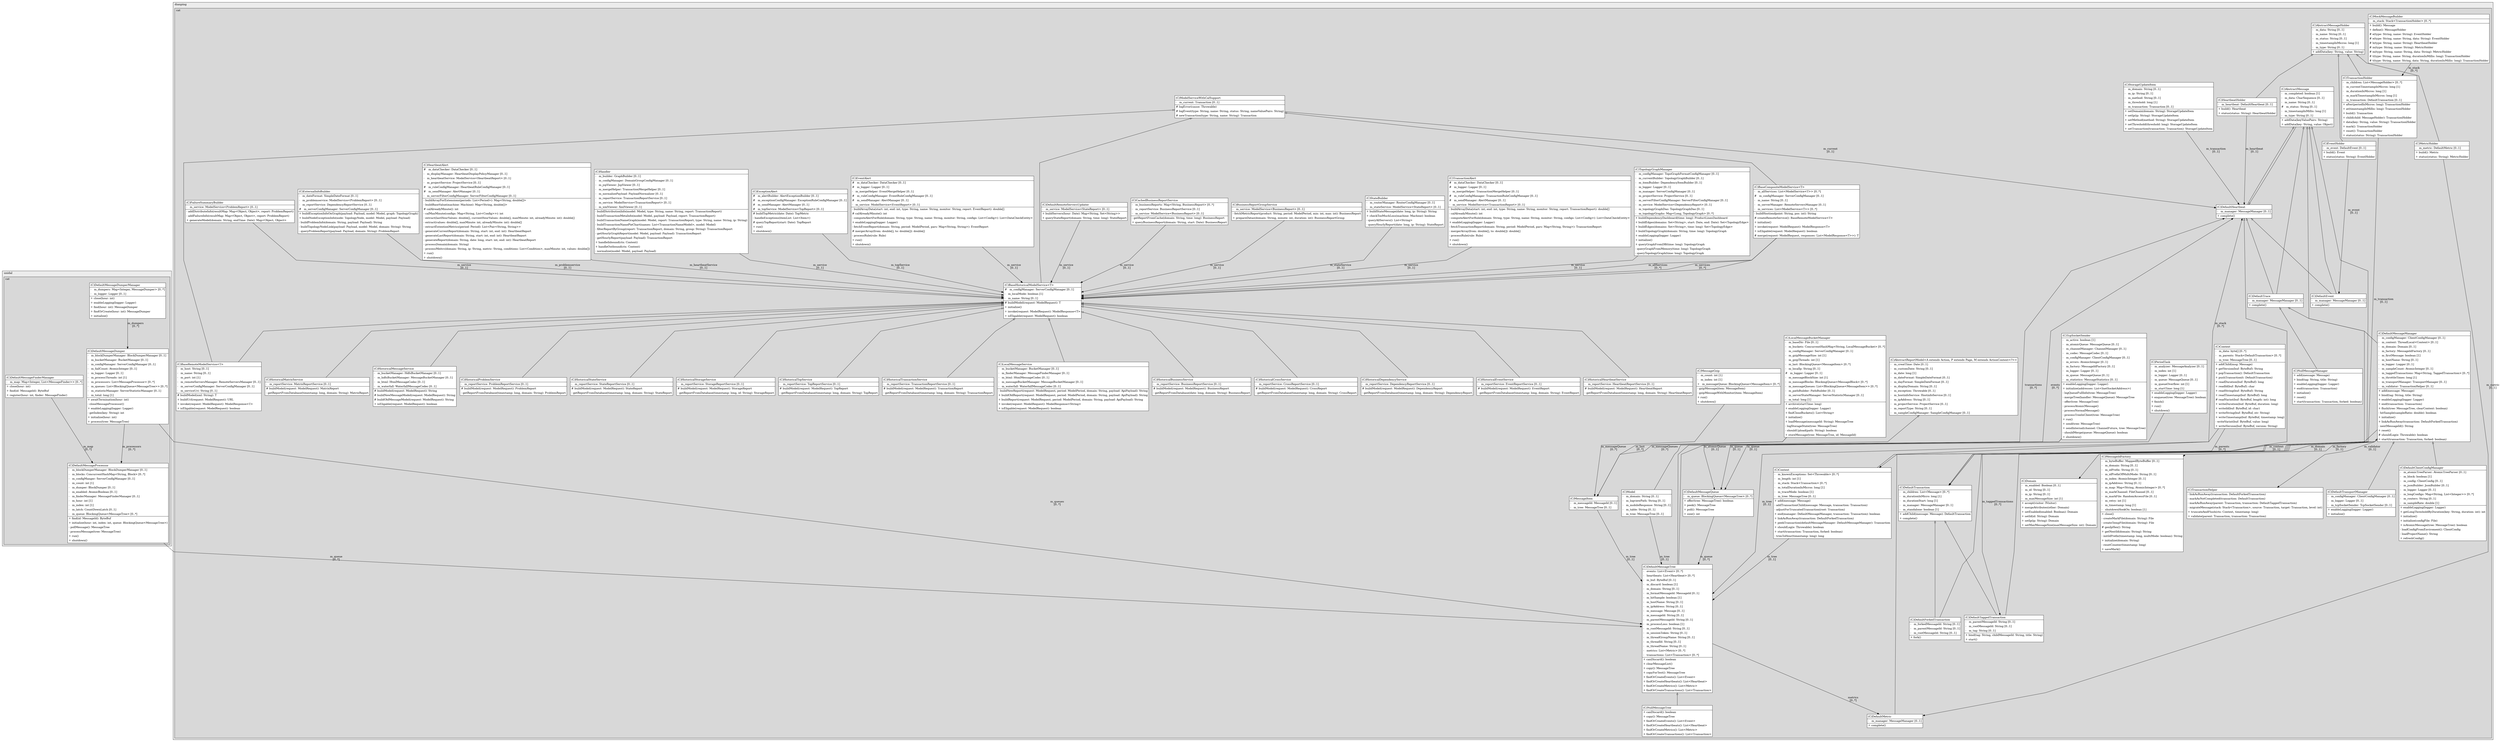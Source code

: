 @startuml

/' diagram meta data start
config=StructureConfiguration;
{
  "projectClassification": {
    "searchMode": "OpenProject", // OpenProject, AllProjects
    "includedProjects": "",
    "pathEndKeywords": "*.impl",
    "isClientPath": "",
    "isClientName": "",
    "isTestPath": "",
    "isTestName": "",
    "isMappingPath": "",
    "isMappingName": "",
    "isDataAccessPath": "",
    "isDataAccessName": "",
    "isDataStructurePath": "",
    "isDataStructureName": "",
    "isInterfaceStructuresPath": "",
    "isInterfaceStructuresName": "",
    "isEntryPointPath": "",
    "isEntryPointName": ""
  },
  "graphRestriction": {
    "classPackageExcludeFilter": "",
    "classPackageIncludeFilter": "",
    "classNameExcludeFilter": "",
    "classNameIncludeFilter": "",
    "methodNameExcludeFilter": "",
    "methodNameIncludeFilter": "",
    "removeByInheritance": "", // inheritance/annotation based filtering is done in a second step
    "removeByAnnotation": "",
    "removeByClassPackage": "", // cleanup the graph after inheritance/annotation based filtering is done
    "removeByClassName": "",
    "cutMappings": false,
    "cutEnum": true,
    "cutTests": true,
    "cutClient": true,
    "cutDataAccess": false,
    "cutInterfaceStructures": false,
    "cutDataStructures": false,
    "cutGetterAndSetter": true,
    "cutConstructors": true
  },
  "graphTraversal": {
    "forwardDepth": 6,
    "backwardDepth": 6,
    "classPackageExcludeFilter": "",
    "classPackageIncludeFilter": "",
    "classNameExcludeFilter": "",
    "classNameIncludeFilter": "",
    "methodNameExcludeFilter": "",
    "methodNameIncludeFilter": "",
    "hideMappings": false,
    "hideDataStructures": false,
    "hidePrivateMethods": true,
    "hideInterfaceCalls": true, // indirection: implementation -> interface (is hidden) -> implementation
    "onlyShowApplicationEntryPoints": false // root node is included
  },
  "details": {
    "aggregation": "GroupByClass", // ByClass, GroupByClass, None
    "showClassGenericTypes": true,
    "showMethods": true,
    "showMethodParameterNames": true,
    "showMethodParameterTypes": true,
    "showMethodReturnType": true,
    "showPackageLevels": 2,
    "showDetailedClassStructure": true
  },
  "rootClass": "com.dianping.cat.message.internal.DefaultMetric"
}
diagram meta data end '/



digraph g {
    rankdir="TB"
    splines=polyline
    

'nodes 
subgraph cluster_231963676 { 
   	label=dianping
	labeljust=l
	fillcolor="#ececec"
	style=filled
   
   subgraph cluster_1054235340 { 
   	label=cat
	labeljust=l
	fillcolor="#d8d8d8"
	style=filled
   
   AbstractMessage982561799[
	label=<<TABLE BORDER="1" CELLBORDER="0" CELLPADDING="4" CELLSPACING="0">
<TR><TD ALIGN="LEFT" >(C)AbstractMessage</TD></TR>
<HR/>
<TR><TD ALIGN="LEFT" >-   m_completed: boolean [1]</TD></TR>
<TR><TD ALIGN="LEFT" >-   m_data: CharSequence [0..1]</TD></TR>
<TR><TD ALIGN="LEFT" >-   m_name: String [0..1]</TD></TR>
<TR><TD ALIGN="LEFT" >#   m_status: String [0..1]</TD></TR>
<TR><TD ALIGN="LEFT" >-   m_timestampInMillis: long [1]</TD></TR>
<TR><TD ALIGN="LEFT" >-   m_type: String [0..1]</TD></TR>
<HR/>
<TR><TD ALIGN="LEFT" >+ addData(keyValuePairs: String)</TD></TR>
<TR><TD ALIGN="LEFT" >+ addData(key: String, value: Object)</TD></TR>
</TABLE>>
	style=filled
	margin=0
	shape=plaintext
	fillcolor="#FFFFFF"
];

AbstractMessageHolder1580404237[
	label=<<TABLE BORDER="1" CELLBORDER="0" CELLPADDING="4" CELLSPACING="0">
<TR><TD ALIGN="LEFT" >(C)AbstractMessageHolder</TD></TR>
<HR/>
<TR><TD ALIGN="LEFT" >-   m_data: String [0..1]</TD></TR>
<TR><TD ALIGN="LEFT" >-   m_name: String [0..1]</TD></TR>
<TR><TD ALIGN="LEFT" >-   m_status: String [0..1]</TD></TR>
<TR><TD ALIGN="LEFT" >-   m_timestampInMicros: long [1]</TD></TR>
<TR><TD ALIGN="LEFT" >-   m_type: String [0..1]</TD></TR>
<HR/>
<TR><TD ALIGN="LEFT" >+ addData(key: String, value: String)</TD></TR>
</TABLE>>
	style=filled
	margin=0
	shape=plaintext
	fillcolor="#FFFFFF"
];

AbstractReportModel729539963[
	label=<<TABLE BORDER="1" CELLBORDER="0" CELLPADDING="4" CELLSPACING="0">
<TR><TD ALIGN="LEFT" >(C)AbstractReportModel&lt;A extends Action, P extends Page, M extends ActionContext&lt;?&gt;&gt;</TD></TR>
<HR/>
<TR><TD ALIGN="LEFT" >-   m_creatTime: Date [0..1]</TD></TR>
<TR><TD ALIGN="LEFT" >-   m_customDate: String [0..1]</TD></TR>
<TR><TD ALIGN="LEFT" >-   m_date: long [1]</TD></TR>
<TR><TD ALIGN="LEFT" >-   m_dateFormat: SimpleDateFormat [0..1]</TD></TR>
<TR><TD ALIGN="LEFT" >-   m_dayFormat: SimpleDateFormat [0..1]</TD></TR>
<TR><TD ALIGN="LEFT" >-   m_displayDomain: String [0..1]</TD></TR>
<TR><TD ALIGN="LEFT" >-   m_exception: Throwable [0..1]</TD></TR>
<TR><TD ALIGN="LEFT" >-   m_hostinfoService: HostinfoService [0..1]</TD></TR>
<TR><TD ALIGN="LEFT" >-   m_ipAddress: String [0..1]</TD></TR>
<TR><TD ALIGN="LEFT" >-   m_projectService: ProjectService [0..1]</TD></TR>
<TR><TD ALIGN="LEFT" >-   m_reportType: String [0..1]</TD></TR>
<TR><TD ALIGN="LEFT" >-   m_sampleConfigManager: SampleConfigManager [0..1]</TD></TR>
</TABLE>>
	style=filled
	margin=0
	shape=plaintext
	fillcolor="#FFFFFF"
];

BaseCompositeModelService1722581904[
	label=<<TABLE BORDER="1" CELLBORDER="0" CELLPADDING="4" CELLSPACING="0">
<TR><TD ALIGN="LEFT" >(C)BaseCompositeModelService&lt;T&gt;</TD></TR>
<HR/>
<TR><TD ALIGN="LEFT" >-   m_allServices: List&lt;ModelService&lt;T&gt;&gt; [0..*]</TD></TR>
<TR><TD ALIGN="LEFT" >#   m_configManager: ServerConfigManager [0..1]</TD></TR>
<TR><TD ALIGN="LEFT" >-   m_name: String [0..1]</TD></TR>
<TR><TD ALIGN="LEFT" >-   m_serverManager: RemoteServersManager [0..1]</TD></TR>
<TR><TD ALIGN="LEFT" >-   m_services: List&lt;ModelService&lt;T&gt;&gt; [0..*]</TD></TR>
<HR/>
<TR><TD ALIGN="LEFT" >- buildHost(endpoint: String, pos: int): String</TD></TR>
<TR><TD ALIGN="LEFT" ># createRemoteService(): BaseRemoteModelService&lt;T&gt;</TD></TR>
<TR><TD ALIGN="LEFT" >+ initialize()</TD></TR>
<TR><TD ALIGN="LEFT" >+ invoke(request: ModelRequest): ModelResponse&lt;T&gt;</TD></TR>
<TR><TD ALIGN="LEFT" >+ isEligable(request: ModelRequest): boolean</TD></TR>
<TR><TD ALIGN="LEFT" ># merge(request: ModelRequest, responses: List&lt;ModelResponse&lt;T&gt;&gt;): T</TD></TR>
</TABLE>>
	style=filled
	margin=0
	shape=plaintext
	fillcolor="#FFFFFF"
];

BaseHistoricalModelService1722581904[
	label=<<TABLE BORDER="1" CELLBORDER="0" CELLPADDING="4" CELLSPACING="0">
<TR><TD ALIGN="LEFT" >(C)BaseHistoricalModelService&lt;T&gt;</TD></TR>
<HR/>
<TR><TD ALIGN="LEFT" >#   m_configManager: ServerConfigManager [0..1]</TD></TR>
<TR><TD ALIGN="LEFT" >-   m_localMode: boolean [1]</TD></TR>
<TR><TD ALIGN="LEFT" >-   m_name: String [0..1]</TD></TR>
<HR/>
<TR><TD ALIGN="LEFT" ># buildModel(request: ModelRequest): T</TD></TR>
<TR><TD ALIGN="LEFT" >+ initialize()</TD></TR>
<TR><TD ALIGN="LEFT" >+ invoke(request: ModelRequest): ModelResponse&lt;T&gt;</TD></TR>
<TR><TD ALIGN="LEFT" >+ isEligable(request: ModelRequest): boolean</TD></TR>
</TABLE>>
	style=filled
	margin=0
	shape=plaintext
	fillcolor="#FFFFFF"
];

BaseRemoteModelService1722581904[
	label=<<TABLE BORDER="1" CELLBORDER="0" CELLPADDING="4" CELLSPACING="0">
<TR><TD ALIGN="LEFT" >(C)BaseRemoteModelService&lt;T&gt;</TD></TR>
<HR/>
<TR><TD ALIGN="LEFT" >-   m_host: String [0..1]</TD></TR>
<TR><TD ALIGN="LEFT" >-   m_name: String [0..1]</TD></TR>
<TR><TD ALIGN="LEFT" >-   m_port: int [1]</TD></TR>
<TR><TD ALIGN="LEFT" >-   m_remoteServersManager: RemoteServersManager [0..1]</TD></TR>
<TR><TD ALIGN="LEFT" >-   m_serverConfigManager: ServerConfigManager [0..1]</TD></TR>
<TR><TD ALIGN="LEFT" >-   m_serviceUri: String [0..1]</TD></TR>
<HR/>
<TR><TD ALIGN="LEFT" ># buildModel(xml: String): T</TD></TR>
<TR><TD ALIGN="LEFT" >+ buildUrl(request: ModelRequest): URL</TD></TR>
<TR><TD ALIGN="LEFT" >+ invoke(request: ModelRequest): ModelResponse&lt;T&gt;</TD></TR>
<TR><TD ALIGN="LEFT" >+ isEligable(request: ModelRequest): boolean</TD></TR>
</TABLE>>
	style=filled
	margin=0
	shape=plaintext
	fillcolor="#FFFFFF"
];

BusinessReportGroupService792960521[
	label=<<TABLE BORDER="1" CELLBORDER="0" CELLPADDING="4" CELLSPACING="0">
<TR><TD ALIGN="LEFT" >(C)BusinessReportGroupService</TD></TR>
<HR/>
<TR><TD ALIGN="LEFT" >-   m_service: ModelService&lt;BusinessReport&gt; [0..1]</TD></TR>
<HR/>
<TR><TD ALIGN="LEFT" >- fetchMetricReport(product: String, period: ModelPeriod, min: int, max: int): BusinessReport</TD></TR>
<TR><TD ALIGN="LEFT" >+ prepareDatas(domain: String, minute: int, duration: int): BusinessReportGroup</TD></TR>
</TABLE>>
	style=filled
	margin=0
	shape=plaintext
	fillcolor="#FFFFFF"
];

CachedBusinessReportService798456449[
	label=<<TABLE BORDER="1" CELLBORDER="0" CELLPADDING="4" CELLSPACING="0">
<TR><TD ALIGN="LEFT" >(C)CachedBusinessReportService</TD></TR>
<HR/>
<TR><TD ALIGN="LEFT" >-   m_businessReports: Map&lt;String, BusinessReport&gt; [0..*]</TD></TR>
<TR><TD ALIGN="LEFT" >-   m_reportService: BusinessReportService [0..1]</TD></TR>
<TR><TD ALIGN="LEFT" >-   m_service: ModelService&lt;BusinessReport&gt; [0..1]</TD></TR>
<HR/>
<TR><TD ALIGN="LEFT" >- getReportFromCache(domain: String, time: long): BusinessReport</TD></TR>
<TR><TD ALIGN="LEFT" >+ queryBusinessReport(domain: String, start: Date): BusinessReport</TD></TR>
</TABLE>>
	style=filled
	margin=0
	shape=plaintext
	fillcolor="#FFFFFF"
];

Context1723658738[
	label=<<TABLE BORDER="1" CELLBORDER="0" CELLPADDING="4" CELLSPACING="0">
<TR><TD ALIGN="LEFT" >(C)Context</TD></TR>
<HR/>
<TR><TD ALIGN="LEFT" >-   m_knownExceptions: Set&lt;Throwable&gt; [0..*]</TD></TR>
<TR><TD ALIGN="LEFT" >-   m_length: int [1]</TD></TR>
<TR><TD ALIGN="LEFT" >-   m_stack: Stack&lt;Transaction&gt; [0..*]</TD></TR>
<TR><TD ALIGN="LEFT" >-   m_totalDurationInMicros: long [1]</TD></TR>
<TR><TD ALIGN="LEFT" >-   m_traceMode: boolean [1]</TD></TR>
<TR><TD ALIGN="LEFT" >-   m_tree: MessageTree [0..1]</TD></TR>
<HR/>
<TR><TD ALIGN="LEFT" >+ add(message: Message)</TD></TR>
<TR><TD ALIGN="LEFT" >- addTransactionChild(message: Message, transaction: Transaction)</TD></TR>
<TR><TD ALIGN="LEFT" >- adjustForTruncatedTransaction(root: Transaction)</TD></TR>
<TR><TD ALIGN="LEFT" >+ end(manager: DefaultMessageManager, transaction: Transaction): boolean</TD></TR>
<TR><TD ALIGN="LEFT" >+ linkAsRunAway(transaction: DefaultForkedTransaction)</TD></TR>
<TR><TD ALIGN="LEFT" >+ peekTransaction(defaultMessageManager: DefaultMessageManager): Transaction</TD></TR>
<TR><TD ALIGN="LEFT" >+ shouldLog(e: Throwable): boolean</TD></TR>
<TR><TD ALIGN="LEFT" >+ start(transaction: Transaction, forked: boolean)</TD></TR>
<TR><TD ALIGN="LEFT" >- trimToHour(timestamp: long): long</TD></TR>
</TABLE>>
	style=filled
	margin=0
	shape=plaintext
	fillcolor="#FFFFFF"
];

Context372109252[
	label=<<TABLE BORDER="1" CELLBORDER="0" CELLPADDING="4" CELLSPACING="0">
<TR><TD ALIGN="LEFT" >(C)Context</TD></TR>
<HR/>
<TR><TD ALIGN="LEFT" >-   m_data: byte[] [0..*]</TD></TR>
<TR><TD ALIGN="LEFT" >-   m_parents: Stack&lt;DefaultTransaction&gt; [0..*]</TD></TR>
<TR><TD ALIGN="LEFT" >-   m_tree: MessageTree [0..1]</TD></TR>
<HR/>
<TR><TD ALIGN="LEFT" >+ addChild(msg: Message)</TD></TR>
<TR><TD ALIGN="LEFT" >+ getVersion(buf: ByteBuf): String</TD></TR>
<TR><TD ALIGN="LEFT" >+ popTransaction(): DefaultTransaction</TD></TR>
<TR><TD ALIGN="LEFT" >+ pushTransaction(t: DefaultTransaction)</TD></TR>
<TR><TD ALIGN="LEFT" >+ readDuration(buf: ByteBuf): long</TD></TR>
<TR><TD ALIGN="LEFT" >+ readId(buf: ByteBuf): char</TD></TR>
<TR><TD ALIGN="LEFT" >+ readString(buf: ByteBuf): String</TD></TR>
<TR><TD ALIGN="LEFT" >+ readTimestamp(buf: ByteBuf): long</TD></TR>
<TR><TD ALIGN="LEFT" ># readVarint(buf: ByteBuf, length: int): long</TD></TR>
<TR><TD ALIGN="LEFT" >+ writeDuration(buf: ByteBuf, duration: long)</TD></TR>
<TR><TD ALIGN="LEFT" >+ writeId(buf: ByteBuf, id: char)</TD></TR>
<TR><TD ALIGN="LEFT" >+ writeString(buf: ByteBuf, str: String)</TD></TR>
<TR><TD ALIGN="LEFT" >+ writeTimestamp(buf: ByteBuf, timestamp: long)</TD></TR>
<TR><TD ALIGN="LEFT" >- writeVarint(buf: ByteBuf, value: long)</TD></TR>
<TR><TD ALIGN="LEFT" >+ writeVersion(buf: ByteBuf, version: String)</TD></TR>
</TABLE>>
	style=filled
	margin=0
	shape=plaintext
	fillcolor="#FFFFFF"
];

DefaultClientConfigManager1502793185[
	label=<<TABLE BORDER="1" CELLBORDER="0" CELLPADDING="4" CELLSPACING="0">
<TR><TD ALIGN="LEFT" >(C)DefaultClientConfigManager</TD></TR>
<HR/>
<TR><TD ALIGN="LEFT" >-   m_atomicTreeParser: AtomicTreeParser [0..1]</TD></TR>
<TR><TD ALIGN="LEFT" >-   m_block: boolean [1]</TD></TR>
<TR><TD ALIGN="LEFT" >-   m_config: ClientConfig [0..1]</TD></TR>
<TR><TD ALIGN="LEFT" >-   m_jsonBuilder: JsonBuilder [0..1]</TD></TR>
<TR><TD ALIGN="LEFT" >-   m_logger: Logger [0..1]</TD></TR>
<TR><TD ALIGN="LEFT" >-   m_longConfigs: Map&lt;String, List&lt;Integer&gt;&gt; [0..*]</TD></TR>
<TR><TD ALIGN="LEFT" >-   m_routers: String [0..1]</TD></TR>
<TR><TD ALIGN="LEFT" >-   m_sampleRate: double [1]</TD></TR>
<HR/>
<TR><TD ALIGN="LEFT" >+ enableLogging(logger: Logger)</TD></TR>
<TR><TD ALIGN="LEFT" >+ getLongThresholdByDuration(key: String, duration: int): int</TD></TR>
<TR><TD ALIGN="LEFT" >+ initialize()</TD></TR>
<TR><TD ALIGN="LEFT" >+ initialize(configFile: File)</TD></TR>
<TR><TD ALIGN="LEFT" >+ isAtomicMessage(tree: MessageTree): boolean</TD></TR>
<TR><TD ALIGN="LEFT" >- loadConfigFromEnviroment(): ClientConfig</TD></TR>
<TR><TD ALIGN="LEFT" >- loadProjectName(): String</TD></TR>
<TR><TD ALIGN="LEFT" >+ refreshConfig()</TD></TR>
</TABLE>>
	style=filled
	margin=0
	shape=plaintext
	fillcolor="#FFFFFF"
];

DefaultEvent982561799[
	label=<<TABLE BORDER="1" CELLBORDER="0" CELLPADDING="4" CELLSPACING="0">
<TR><TD ALIGN="LEFT" >(C)DefaultEvent</TD></TR>
<HR/>
<TR><TD ALIGN="LEFT" >-   m_manager: MessageManager [0..1]</TD></TR>
<HR/>
<TR><TD ALIGN="LEFT" >+ complete()</TD></TR>
</TABLE>>
	style=filled
	margin=0
	shape=plaintext
	fillcolor="#FFFFFF"
];

DefaultForkedTransaction982561799[
	label=<<TABLE BORDER="1" CELLBORDER="0" CELLPADDING="4" CELLSPACING="0">
<TR><TD ALIGN="LEFT" >(C)DefaultForkedTransaction</TD></TR>
<HR/>
<TR><TD ALIGN="LEFT" >-   m_forkedMessageId: String [0..1]</TD></TR>
<TR><TD ALIGN="LEFT" >-   m_parentMessageId: String [0..1]</TD></TR>
<TR><TD ALIGN="LEFT" >-   m_rootMessageId: String [0..1]</TD></TR>
<HR/>
<TR><TD ALIGN="LEFT" >+ fork()</TD></TR>
</TABLE>>
	style=filled
	margin=0
	shape=plaintext
	fillcolor="#FFFFFF"
];

DefaultHeartbeat982561799[
	label=<<TABLE BORDER="1" CELLBORDER="0" CELLPADDING="4" CELLSPACING="0">
<TR><TD ALIGN="LEFT" >(C)DefaultHeartbeat</TD></TR>
<HR/>
<TR><TD ALIGN="LEFT" >-   m_manager: MessageManager [0..1]</TD></TR>
<HR/>
<TR><TD ALIGN="LEFT" >+ complete()</TD></TR>
</TABLE>>
	style=filled
	margin=0
	shape=plaintext
	fillcolor="#FFFFFF"
];

DefaultMessageManager982561799[
	label=<<TABLE BORDER="1" CELLBORDER="0" CELLPADDING="4" CELLSPACING="0">
<TR><TD ALIGN="LEFT" >(C)DefaultMessageManager</TD></TR>
<HR/>
<TR><TD ALIGN="LEFT" >-   m_configManager: ClientConfigManager [0..1]</TD></TR>
<TR><TD ALIGN="LEFT" >-   m_context: ThreadLocal&lt;Context&gt; [0..1]</TD></TR>
<TR><TD ALIGN="LEFT" >-   m_domain: Domain [0..1]</TD></TR>
<TR><TD ALIGN="LEFT" >-   m_factory: MessageIdFactory [0..1]</TD></TR>
<TR><TD ALIGN="LEFT" >-   m_firstMessage: boolean [1]</TD></TR>
<TR><TD ALIGN="LEFT" >-   m_hostName: String [0..1]</TD></TR>
<TR><TD ALIGN="LEFT" >-   m_logger: Logger [0..1]</TD></TR>
<TR><TD ALIGN="LEFT" >-   m_sampleCount: AtomicInteger [0..1]</TD></TR>
<TR><TD ALIGN="LEFT" >-   m_taggedTransactions: Map&lt;String, TaggedTransaction&gt; [0..*]</TD></TR>
<TR><TD ALIGN="LEFT" >-   m_throttleTimes: long [1]</TD></TR>
<TR><TD ALIGN="LEFT" >-   m_transportManager: TransportManager [0..1]</TD></TR>
<TR><TD ALIGN="LEFT" >-   m_validator: TransactionHelper [0..1]</TD></TR>
<HR/>
<TR><TD ALIGN="LEFT" >+ add(message: Message)</TD></TR>
<TR><TD ALIGN="LEFT" >+ bind(tag: String, title: String)</TD></TR>
<TR><TD ALIGN="LEFT" >+ enableLogging(logger: Logger)</TD></TR>
<TR><TD ALIGN="LEFT" >+ end(transaction: Transaction)</TD></TR>
<TR><TD ALIGN="LEFT" >+ flush(tree: MessageTree, clearContext: boolean)</TD></TR>
<TR><TD ALIGN="LEFT" >- hitSample(sampleRatio: double): boolean</TD></TR>
<TR><TD ALIGN="LEFT" >+ initialize()</TD></TR>
<TR><TD ALIGN="LEFT" >+ linkAsRunAway(transaction: DefaultForkedTransaction)</TD></TR>
<TR><TD ALIGN="LEFT" >- nextMessageId(): String</TD></TR>
<TR><TD ALIGN="LEFT" >+ reset()</TD></TR>
<TR><TD ALIGN="LEFT" ># shouldLog(e: Throwable): boolean</TD></TR>
<TR><TD ALIGN="LEFT" >+ start(transaction: Transaction, forked: boolean)</TD></TR>
</TABLE>>
	style=filled
	margin=0
	shape=plaintext
	fillcolor="#FFFFFF"
];

DefaultMessageQueue1176817822[
	label=<<TABLE BORDER="1" CELLBORDER="0" CELLPADDING="4" CELLSPACING="0">
<TR><TD ALIGN="LEFT" >(C)DefaultMessageQueue</TD></TR>
<HR/>
<TR><TD ALIGN="LEFT" >-   m_queue: BlockingQueue&lt;MessageTree&gt; [0..*]</TD></TR>
<HR/>
<TR><TD ALIGN="LEFT" >+ offer(tree: MessageTree): boolean</TD></TR>
<TR><TD ALIGN="LEFT" >+ peek(): MessageTree</TD></TR>
<TR><TD ALIGN="LEFT" >+ poll(): MessageTree</TD></TR>
<TR><TD ALIGN="LEFT" >+ size(): int</TD></TR>
</TABLE>>
	style=filled
	margin=0
	shape=plaintext
	fillcolor="#FFFFFF"
];

DefaultMessageTree985211899[
	label=<<TABLE BORDER="1" CELLBORDER="0" CELLPADDING="4" CELLSPACING="0">
<TR><TD ALIGN="LEFT" >(C)DefaultMessageTree</TD></TR>
<HR/>
<TR><TD ALIGN="LEFT" >-   events: List&lt;Event&gt; [0..*]</TD></TR>
<TR><TD ALIGN="LEFT" >-   heartbeats: List&lt;Heartbeat&gt; [0..*]</TD></TR>
<TR><TD ALIGN="LEFT" >-   m_buf: ByteBuf [0..1]</TD></TR>
<TR><TD ALIGN="LEFT" >-   m_discard: boolean [1]</TD></TR>
<TR><TD ALIGN="LEFT" >-   m_domain: String [0..1]</TD></TR>
<TR><TD ALIGN="LEFT" >-   m_formatMessageId: MessageId [0..1]</TD></TR>
<TR><TD ALIGN="LEFT" >-   m_hitSample: boolean [1]</TD></TR>
<TR><TD ALIGN="LEFT" >-   m_hostName: String [0..1]</TD></TR>
<TR><TD ALIGN="LEFT" >-   m_ipAddress: String [0..1]</TD></TR>
<TR><TD ALIGN="LEFT" >-   m_message: Message [0..1]</TD></TR>
<TR><TD ALIGN="LEFT" >-   m_messageId: String [0..1]</TD></TR>
<TR><TD ALIGN="LEFT" >-   m_parentMessageId: String [0..1]</TD></TR>
<TR><TD ALIGN="LEFT" >-   m_processLoss: boolean [1]</TD></TR>
<TR><TD ALIGN="LEFT" >-   m_rootMessageId: String [0..1]</TD></TR>
<TR><TD ALIGN="LEFT" >-   m_sessionToken: String [0..1]</TD></TR>
<TR><TD ALIGN="LEFT" >-   m_threadGroupName: String [0..1]</TD></TR>
<TR><TD ALIGN="LEFT" >-   m_threadId: String [0..1]</TD></TR>
<TR><TD ALIGN="LEFT" >-   m_threadName: String [0..1]</TD></TR>
<TR><TD ALIGN="LEFT" >-   metrics: List&lt;Metric&gt; [0..*]</TD></TR>
<TR><TD ALIGN="LEFT" >-   transactions: List&lt;Transaction&gt; [0..*]</TD></TR>
<HR/>
<TR><TD ALIGN="LEFT" >+ canDiscard(): boolean</TD></TR>
<TR><TD ALIGN="LEFT" >+ clearMessageList()</TD></TR>
<TR><TD ALIGN="LEFT" >+ copy(): MessageTree</TD></TR>
<TR><TD ALIGN="LEFT" >+ copyForTest(): MessageTree</TD></TR>
<TR><TD ALIGN="LEFT" >+ findOrCreateEvents(): List&lt;Event&gt;</TD></TR>
<TR><TD ALIGN="LEFT" >+ findOrCreateHeartbeats(): List&lt;Heartbeat&gt;</TD></TR>
<TR><TD ALIGN="LEFT" >+ findOrCreateMetrics(): List&lt;Metric&gt;</TD></TR>
<TR><TD ALIGN="LEFT" >+ findOrCreateTransactions(): List&lt;Transaction&gt;</TD></TR>
</TABLE>>
	style=filled
	margin=0
	shape=plaintext
	fillcolor="#FFFFFF"
];

DefaultMetric982561799[
	label=<<TABLE BORDER="1" CELLBORDER="0" CELLPADDING="4" CELLSPACING="0">
<TR><TD ALIGN="LEFT" >(C)DefaultMetric</TD></TR>
<HR/>
<TR><TD ALIGN="LEFT" >-   m_manager: MessageManager [0..1]</TD></TR>
<HR/>
<TR><TD ALIGN="LEFT" >+ complete()</TD></TR>
</TABLE>>
	style=filled
	margin=0
	shape=plaintext
	fillcolor="#FFFFFF"
];

DefaultRemoteServersUpdater1539190358[
	label=<<TABLE BORDER="1" CELLBORDER="0" CELLPADDING="4" CELLSPACING="0">
<TR><TD ALIGN="LEFT" >(C)DefaultRemoteServersUpdater</TD></TR>
<HR/>
<TR><TD ALIGN="LEFT" >-   m_service: ModelService&lt;StateReport&gt; [0..1]</TD></TR>
<HR/>
<TR><TD ALIGN="LEFT" >+ buildServers(hour: Date): Map&lt;String, Set&lt;String&gt;&gt;</TD></TR>
<TR><TD ALIGN="LEFT" >+ queryStateReport(domain: String, time: long): StateReport</TD></TR>
</TABLE>>
	style=filled
	margin=0
	shape=plaintext
	fillcolor="#FFFFFF"
];

DefaultTaggedTransaction982561799[
	label=<<TABLE BORDER="1" CELLBORDER="0" CELLPADDING="4" CELLSPACING="0">
<TR><TD ALIGN="LEFT" >(C)DefaultTaggedTransaction</TD></TR>
<HR/>
<TR><TD ALIGN="LEFT" >-   m_parentMessageId: String [0..1]</TD></TR>
<TR><TD ALIGN="LEFT" >-   m_rootMessageId: String [0..1]</TD></TR>
<TR><TD ALIGN="LEFT" >-   m_tag: String [0..1]</TD></TR>
<HR/>
<TR><TD ALIGN="LEFT" >+ bind(tag: String, childMessageId: String, title: String)</TD></TR>
<TR><TD ALIGN="LEFT" >+ start()</TD></TR>
</TABLE>>
	style=filled
	margin=0
	shape=plaintext
	fillcolor="#FFFFFF"
];

DefaultTrace982561799[
	label=<<TABLE BORDER="1" CELLBORDER="0" CELLPADDING="4" CELLSPACING="0">
<TR><TD ALIGN="LEFT" >(C)DefaultTrace</TD></TR>
<HR/>
<TR><TD ALIGN="LEFT" >-   m_manager: MessageManager [0..1]</TD></TR>
<HR/>
<TR><TD ALIGN="LEFT" >+ complete()</TD></TR>
</TABLE>>
	style=filled
	margin=0
	shape=plaintext
	fillcolor="#FFFFFF"
];

DefaultTransaction982561799[
	label=<<TABLE BORDER="1" CELLBORDER="0" CELLPADDING="4" CELLSPACING="0">
<TR><TD ALIGN="LEFT" >(C)DefaultTransaction</TD></TR>
<HR/>
<TR><TD ALIGN="LEFT" >-   m_children: List&lt;Message&gt; [0..*]</TD></TR>
<TR><TD ALIGN="LEFT" >-   m_durationInMicro: long [1]</TD></TR>
<TR><TD ALIGN="LEFT" >-   m_durationStart: long [1]</TD></TR>
<TR><TD ALIGN="LEFT" >-   m_manager: MessageManager [0..1]</TD></TR>
<TR><TD ALIGN="LEFT" >-   m_standalone: boolean [1]</TD></TR>
<HR/>
<TR><TD ALIGN="LEFT" >+ addChild(message: Message): DefaultTransaction</TD></TR>
<TR><TD ALIGN="LEFT" >+ complete()</TD></TR>
</TABLE>>
	style=filled
	margin=0
	shape=plaintext
	fillcolor="#FFFFFF"
];

DefaultTransportManager1176817822[
	label=<<TABLE BORDER="1" CELLBORDER="0" CELLPADDING="4" CELLSPACING="0">
<TR><TD ALIGN="LEFT" >(C)DefaultTransportManager</TD></TR>
<HR/>
<TR><TD ALIGN="LEFT" >-   m_configManager: ClientConfigManager [0..1]</TD></TR>
<TR><TD ALIGN="LEFT" >-   m_logger: Logger [0..1]</TD></TR>
<TR><TD ALIGN="LEFT" >-   m_tcpSocketSender: TcpSocketSender [0..1]</TD></TR>
<HR/>
<TR><TD ALIGN="LEFT" >+ enableLogging(logger: Logger)</TD></TR>
<TR><TD ALIGN="LEFT" >+ initialize()</TD></TR>
</TABLE>>
	style=filled
	margin=0
	shape=plaintext
	fillcolor="#FFFFFF"
];

Domain1605072409[
	label=<<TABLE BORDER="1" CELLBORDER="0" CELLPADDING="4" CELLSPACING="0">
<TR><TD ALIGN="LEFT" >(C)Domain</TD></TR>
<HR/>
<TR><TD ALIGN="LEFT" >-   m_enabled: Boolean [0..1]</TD></TR>
<TR><TD ALIGN="LEFT" >-   m_id: String [0..1]</TD></TR>
<TR><TD ALIGN="LEFT" >-   m_ip: String [0..1]</TD></TR>
<TR><TD ALIGN="LEFT" >-   m_maxMessageSize: int [1]</TD></TR>
<HR/>
<TR><TD ALIGN="LEFT" >+ accept(visitor: IVisitor)</TD></TR>
<TR><TD ALIGN="LEFT" >+ mergeAttributes(other: Domain)</TD></TR>
<TR><TD ALIGN="LEFT" >+ setEnabled(enabled: Boolean): Domain</TD></TR>
<TR><TD ALIGN="LEFT" >+ setId(id: String): Domain</TD></TR>
<TR><TD ALIGN="LEFT" >+ setIp(ip: String): Domain</TD></TR>
<TR><TD ALIGN="LEFT" >+ setMaxMessageSize(maxMessageSize: int): Domain</TD></TR>
</TABLE>>
	style=filled
	margin=0
	shape=plaintext
	fillcolor="#FFFFFF"
];

EventAlert1946561597[
	label=<<TABLE BORDER="1" CELLBORDER="0" CELLPADDING="4" CELLSPACING="0">
<TR><TD ALIGN="LEFT" >(C)EventAlert</TD></TR>
<HR/>
<TR><TD ALIGN="LEFT" >#   m_dataChecker: DataChecker [0..1]</TD></TR>
<TR><TD ALIGN="LEFT" >#   m_logger: Logger [0..1]</TD></TR>
<TR><TD ALIGN="LEFT" >-   m_mergeHelper: EventMergeHelper [0..1]</TD></TR>
<TR><TD ALIGN="LEFT" >#   m_ruleConfigManager: EventRuleConfigManager [0..1]</TD></TR>
<TR><TD ALIGN="LEFT" >#   m_sendManager: AlertManager [0..1]</TD></TR>
<TR><TD ALIGN="LEFT" >-   m_service: ModelService&lt;EventReport&gt; [0..1]</TD></TR>
<HR/>
<TR><TD ALIGN="LEFT" >- buildArrayData(start: int, end: int, type: String, name: String, monitor: String, report: EventReport): double[]</TD></TR>
<TR><TD ALIGN="LEFT" ># calAlreadyMinute(): int</TD></TR>
<TR><TD ALIGN="LEFT" >- computeAlertForRule(domain: String, type: String, name: String, monitor: String, configs: List&lt;Config&gt;): List&lt;DataCheckEntity&gt;</TD></TR>
<TR><TD ALIGN="LEFT" >+ enableLogging(logger: Logger)</TD></TR>
<TR><TD ALIGN="LEFT" >- fetchEventReport(domain: String, period: ModelPeriod, pars: Map&lt;String, String&gt;): EventReport</TD></TR>
<TR><TD ALIGN="LEFT" ># mergerArray(from: double[], to: double[]): double[]</TD></TR>
<TR><TD ALIGN="LEFT" >- processRule(rule: Rule)</TD></TR>
<TR><TD ALIGN="LEFT" >+ run()</TD></TR>
<TR><TD ALIGN="LEFT" >+ shutdown()</TD></TR>
</TABLE>>
	style=filled
	margin=0
	shape=plaintext
	fillcolor="#FFFFFF"
];

EventHolder1580404237[
	label=<<TABLE BORDER="1" CELLBORDER="0" CELLPADDING="4" CELLSPACING="0">
<TR><TD ALIGN="LEFT" >(C)EventHolder</TD></TR>
<HR/>
<TR><TD ALIGN="LEFT" >-   m_event: DefaultEvent [0..1]</TD></TR>
<HR/>
<TR><TD ALIGN="LEFT" >+ build(): Event</TD></TR>
<TR><TD ALIGN="LEFT" >+ status(status: String): EventHolder</TD></TR>
</TABLE>>
	style=filled
	margin=0
	shape=plaintext
	fillcolor="#FFFFFF"
];

ExceptionAlert433294088[
	label=<<TABLE BORDER="1" CELLBORDER="0" CELLPADDING="4" CELLSPACING="0">
<TR><TD ALIGN="LEFT" >(C)ExceptionAlert</TD></TR>
<HR/>
<TR><TD ALIGN="LEFT" >#   m_alertBuilder: AlertExceptionBuilder [0..1]</TD></TR>
<TR><TD ALIGN="LEFT" >#   m_exceptionConfigManager: ExceptionRuleConfigManager [0..1]</TD></TR>
<TR><TD ALIGN="LEFT" >#   m_sendManager: AlertManager [0..1]</TD></TR>
<TR><TD ALIGN="LEFT" >#   m_topService: ModelService&lt;TopReport&gt; [0..1]</TD></TR>
<HR/>
<TR><TD ALIGN="LEFT" ># buildTopMetric(date: Date): TopMetric</TD></TR>
<TR><TD ALIGN="LEFT" >- handleExceptions(itemList: List&lt;Item&gt;)</TD></TR>
<TR><TD ALIGN="LEFT" ># queryTopReport(start: Date): TopReport</TD></TR>
<TR><TD ALIGN="LEFT" >+ run()</TD></TR>
<TR><TD ALIGN="LEFT" >+ shutdown()</TD></TR>
</TABLE>>
	style=filled
	margin=0
	shape=plaintext
	fillcolor="#FFFFFF"
];

ExternalInfoBuilder119244091[
	label=<<TABLE BORDER="1" CELLBORDER="0" CELLPADDING="4" CELLSPACING="0">
<TR><TD ALIGN="LEFT" >(C)ExternalInfoBuilder</TD></TR>
<HR/>
<TR><TD ALIGN="LEFT" >-   m_dateFormat: SimpleDateFormat [0..1]</TD></TR>
<TR><TD ALIGN="LEFT" >-   m_problemservice: ModelService&lt;ProblemReport&gt; [0..1]</TD></TR>
<TR><TD ALIGN="LEFT" >-   m_reportService: DependencyReportService [0..1]</TD></TR>
<TR><TD ALIGN="LEFT" >#   m_serverConfigManager: ServerConfigManager [0..1]</TD></TR>
<HR/>
<TR><TD ALIGN="LEFT" >+ buildExceptionInfoOnGraph(payload: Payload, model: Model, graph: TopologyGraph)</TD></TR>
<TR><TD ALIGN="LEFT" >+ buildNodeExceptionInfo(node: TopologyNode, model: Model, payload: Payload)</TD></TR>
<TR><TD ALIGN="LEFT" >- buildProblemInfo(domain: String, payload: Payload): String</TD></TR>
<TR><TD ALIGN="LEFT" >- buildTopologyNodeLink(payload: Payload, model: Model, domain: String): String</TD></TR>
<TR><TD ALIGN="LEFT" >- queryProblemReport(payload: Payload, domain: String): ProblemReport</TD></TR>
</TABLE>>
	style=filled
	margin=0
	shape=plaintext
	fillcolor="#FFFFFF"
];

FailureSummaryBuilder655011407[
	label=<<TABLE BORDER="1" CELLBORDER="0" CELLPADDING="4" CELLSPACING="0">
<TR><TD ALIGN="LEFT" >(C)FailureSummaryBuilder</TD></TR>
<HR/>
<TR><TD ALIGN="LEFT" >-   m_service: ModelService&lt;ProblemReport&gt; [0..1]</TD></TR>
<HR/>
<TR><TD ALIGN="LEFT" >- addDistributeInfo(resultMap: Map&lt;Object, Object&gt;, report: ProblemReport)</TD></TR>
<TR><TD ALIGN="LEFT" >- addFailureInfo(resultMap: Map&lt;Object, Object&gt;, report: ProblemReport)</TD></TR>
<TR><TD ALIGN="LEFT" >+ generateModel(domain: String, endTime: Date): Map&lt;Object, Object&gt;</TD></TR>
</TABLE>>
	style=filled
	margin=0
	shape=plaintext
	fillcolor="#FFFFFF"
];

Handler740287836[
	label=<<TABLE BORDER="1" CELLBORDER="0" CELLPADDING="4" CELLSPACING="0">
<TR><TD ALIGN="LEFT" >(C)Handler</TD></TR>
<HR/>
<TR><TD ALIGN="LEFT" >-   m_builder: GraphBuilder [0..1]</TD></TR>
<TR><TD ALIGN="LEFT" >-   m_configManager: DomainGroupConfigManager [0..1]</TD></TR>
<TR><TD ALIGN="LEFT" >-   m_jspViewer: JspViewer [0..1]</TD></TR>
<TR><TD ALIGN="LEFT" >-   m_mergeHelper: TransactionMergeHelper [0..1]</TD></TR>
<TR><TD ALIGN="LEFT" >-   m_normalizePayload: PayloadNormalizer [0..1]</TD></TR>
<TR><TD ALIGN="LEFT" >-   m_reportService: TransactionReportService [0..1]</TD></TR>
<TR><TD ALIGN="LEFT" >-   m_service: ModelService&lt;TransactionReport&gt; [0..1]</TD></TR>
<TR><TD ALIGN="LEFT" >-   m_xmlViewer: XmlViewer [0..1]</TD></TR>
<HR/>
<TR><TD ALIGN="LEFT" >- buildDistributionInfo(model: Model, type: String, name: String, report: TransactionReport)</TD></TR>
<TR><TD ALIGN="LEFT" >- buildTransactionMetaInfo(model: Model, payload: Payload, report: TransactionReport)</TD></TR>
<TR><TD ALIGN="LEFT" >- buildTransactionNameGraph(model: Model, report: TransactionReport, type: String, name: String, ip: String)</TD></TR>
<TR><TD ALIGN="LEFT" >- buildTransactionNamePieChart(names: List&lt;TransactionNameModel&gt;, model: Model)</TD></TR>
<TR><TD ALIGN="LEFT" >- filterReportByGroup(report: TransactionReport, domain: String, group: String): TransactionReport</TD></TR>
<TR><TD ALIGN="LEFT" >- getHourlyGraphReport(model: Model, payload: Payload): TransactionReport</TD></TR>
<TR><TD ALIGN="LEFT" >- getHourlyReport(payload: Payload): TransactionReport</TD></TR>
<TR><TD ALIGN="LEFT" >+ handleInbound(ctx: Context)</TD></TR>
<TR><TD ALIGN="LEFT" >+ handleOutbound(ctx: Context)</TD></TR>
<TR><TD ALIGN="LEFT" >- normalize(model: Model, payload: Payload)</TD></TR>
</TABLE>>
	style=filled
	margin=0
	shape=plaintext
	fillcolor="#FFFFFF"
];

HeartbeatAlert1714023003[
	label=<<TABLE BORDER="1" CELLBORDER="0" CELLPADDING="4" CELLSPACING="0">
<TR><TD ALIGN="LEFT" >(C)HeartbeatAlert</TD></TR>
<HR/>
<TR><TD ALIGN="LEFT" >#   m_dataChecker: DataChecker [0..1]</TD></TR>
<TR><TD ALIGN="LEFT" >-   m_displayManager: HeartbeatDisplayPolicyManager [0..1]</TD></TR>
<TR><TD ALIGN="LEFT" >-   m_heartbeatService: ModelService&lt;HeartbeatReport&gt; [0..1]</TD></TR>
<TR><TD ALIGN="LEFT" >-   m_projectService: ProjectService [0..1]</TD></TR>
<TR><TD ALIGN="LEFT" >#   m_ruleConfigManager: HeartbeatRuleConfigManager [0..1]</TD></TR>
<TR><TD ALIGN="LEFT" >#   m_sendManager: AlertManager [0..1]</TD></TR>
<TR><TD ALIGN="LEFT" >-   m_serverFilterConfigManager: ServerFilterConfigManager [0..1]</TD></TR>
<HR/>
<TR><TD ALIGN="LEFT" >- buildArrayForExtensions(periods: List&lt;Period&gt;): Map&lt;String, double[]&gt;</TD></TR>
<TR><TD ALIGN="LEFT" >- buildBaseValue(machine: Machine): Map&lt;String, double[]&gt;</TD></TR>
<TR><TD ALIGN="LEFT" ># calAlreadyMinute(): int</TD></TR>
<TR><TD ALIGN="LEFT" >- calMaxMinute(configs: Map&lt;String, List&lt;Config&gt;&gt;): int</TD></TR>
<TR><TD ALIGN="LEFT" >- extract(lastHourValues: double[], currentHourValues: double[], maxMinute: int, alreadyMinute: int): double[]</TD></TR>
<TR><TD ALIGN="LEFT" >- extract(values: double[], maxMinute: int, alreadyMinute: int): double[]</TD></TR>
<TR><TD ALIGN="LEFT" >- extractExtentionMetrics(period: Period): List&lt;Pair&lt;String, String&gt;&gt;</TD></TR>
<TR><TD ALIGN="LEFT" >- generateCurrentReport(domain: String, start: int, end: int): HeartbeatReport</TD></TR>
<TR><TD ALIGN="LEFT" >- generateLastReport(domain: String, start: int, end: int): HeartbeatReport</TD></TR>
<TR><TD ALIGN="LEFT" >- generateReport(domain: String, date: long, start: int, end: int): HeartbeatReport</TD></TR>
<TR><TD ALIGN="LEFT" >- processDomain(domain: String)</TD></TR>
<TR><TD ALIGN="LEFT" >- processMeitrc(domain: String, ip: String, metric: String, conditions: List&lt;Condition&gt;, maxMinute: int, values: double[])</TD></TR>
<TR><TD ALIGN="LEFT" >+ run()</TD></TR>
<TR><TD ALIGN="LEFT" >+ shutdown()</TD></TR>
</TABLE>>
	style=filled
	margin=0
	shape=plaintext
	fillcolor="#FFFFFF"
];

HeartbeatHolder1580404237[
	label=<<TABLE BORDER="1" CELLBORDER="0" CELLPADDING="4" CELLSPACING="0">
<TR><TD ALIGN="LEFT" >(C)HeartbeatHolder</TD></TR>
<HR/>
<TR><TD ALIGN="LEFT" >-   m_heartbeat: DefaultHeartbeat [0..1]</TD></TR>
<HR/>
<TR><TD ALIGN="LEFT" >+ build(): Heartbeat</TD></TR>
<TR><TD ALIGN="LEFT" >+ status(status: String): HeartbeatHolder</TD></TR>
</TABLE>>
	style=filled
	margin=0
	shape=plaintext
	fillcolor="#FFFFFF"
];

HistoricalBusinessService798456449[
	label=<<TABLE BORDER="1" CELLBORDER="0" CELLPADDING="4" CELLSPACING="0">
<TR><TD ALIGN="LEFT" >(C)HistoricalBusinessService</TD></TR>
<HR/>
<TR><TD ALIGN="LEFT" >-   m_reportService: BusinessReportService [0..1]</TD></TR>
<HR/>
<TR><TD ALIGN="LEFT" ># buildModel(request: ModelRequest): BusinessReport</TD></TR>
<TR><TD ALIGN="LEFT" >- getReportFromDatabase(date: long, domain: String): BusinessReport</TD></TR>
</TABLE>>
	style=filled
	margin=0
	shape=plaintext
	fillcolor="#FFFFFF"
];

HistoricalCrossService218981043[
	label=<<TABLE BORDER="1" CELLBORDER="0" CELLPADDING="4" CELLSPACING="0">
<TR><TD ALIGN="LEFT" >(C)HistoricalCrossService</TD></TR>
<HR/>
<TR><TD ALIGN="LEFT" >-   m_reportService: CrossReportService [0..1]</TD></TR>
<HR/>
<TR><TD ALIGN="LEFT" ># buildModel(request: ModelRequest): CrossReport</TD></TR>
<TR><TD ALIGN="LEFT" >- getReportFromDatabase(timestamp: long, domain: String): CrossReport</TD></TR>
</TABLE>>
	style=filled
	margin=0
	shape=plaintext
	fillcolor="#FFFFFF"
];

HistoricalDependencyService1423065972[
	label=<<TABLE BORDER="1" CELLBORDER="0" CELLPADDING="4" CELLSPACING="0">
<TR><TD ALIGN="LEFT" >(C)HistoricalDependencyService</TD></TR>
<HR/>
<TR><TD ALIGN="LEFT" >-   m_reportService: DependencyReportService [0..1]</TD></TR>
<HR/>
<TR><TD ALIGN="LEFT" ># buildModel(request: ModelRequest): DependencyReport</TD></TR>
<TR><TD ALIGN="LEFT" >- getReportFromDatabase(timestamp: long, domain: String): DependencyReport</TD></TR>
</TABLE>>
	style=filled
	margin=0
	shape=plaintext
	fillcolor="#FFFFFF"
];

HistoricalEventService324698713[
	label=<<TABLE BORDER="1" CELLBORDER="0" CELLPADDING="4" CELLSPACING="0">
<TR><TD ALIGN="LEFT" >(C)HistoricalEventService</TD></TR>
<HR/>
<TR><TD ALIGN="LEFT" >-   m_reportService: EventReportService [0..1]</TD></TR>
<HR/>
<TR><TD ALIGN="LEFT" ># buildModel(request: ModelRequest): EventReport</TD></TR>
<TR><TD ALIGN="LEFT" >- getReportFromDatabase(timestamp: long, domain: String): EventReport</TD></TR>
</TABLE>>
	style=filled
	margin=0
	shape=plaintext
	fillcolor="#FFFFFF"
];

HistoricalHeartbeatService1256167671[
	label=<<TABLE BORDER="1" CELLBORDER="0" CELLPADDING="4" CELLSPACING="0">
<TR><TD ALIGN="LEFT" >(C)HistoricalHeartbeatService</TD></TR>
<HR/>
<TR><TD ALIGN="LEFT" >-   m_reportService: HeartbeatReportService [0..1]</TD></TR>
<HR/>
<TR><TD ALIGN="LEFT" ># buildModel(request: ModelRequest): HeartbeatReport</TD></TR>
<TR><TD ALIGN="LEFT" >- getReportFromDatabase(timestamp: long, domain: String): HeartbeatReport</TD></TR>
</TABLE>>
	style=filled
	margin=0
	shape=plaintext
	fillcolor="#FFFFFF"
];

HistoricalMatrixService408516610[
	label=<<TABLE BORDER="1" CELLBORDER="0" CELLPADDING="4" CELLSPACING="0">
<TR><TD ALIGN="LEFT" >(C)HistoricalMatrixService</TD></TR>
<HR/>
<TR><TD ALIGN="LEFT" >-   m_reportService: MatrixReportService [0..1]</TD></TR>
<HR/>
<TR><TD ALIGN="LEFT" ># buildModel(request: ModelRequest): MatrixReport</TD></TR>
<TR><TD ALIGN="LEFT" >- getReportFromDatabase(timestamp: long, domain: String): MatrixReport</TD></TR>
</TABLE>>
	style=filled
	margin=0
	shape=plaintext
	fillcolor="#FFFFFF"
];

HistoricalMessageService372281738[
	label=<<TABLE BORDER="1" CELLBORDER="0" CELLPADDING="4" CELLSPACING="0">
<TR><TD ALIGN="LEFT" >(C)HistoricalMessageService</TD></TR>
<HR/>
<TR><TD ALIGN="LEFT" >-   m_bucketManager: HdfsBucketManager [0..1]</TD></TR>
<TR><TD ALIGN="LEFT" >-   m_hdfsBucketManager: MessageBucketManager [0..1]</TD></TR>
<TR><TD ALIGN="LEFT" >-   m_html: HtmlMessageCodec [0..1]</TD></TR>
<TR><TD ALIGN="LEFT" >-   m_waterfall: WaterfallMessageCodec [0..1]</TD></TR>
<HR/>
<TR><TD ALIGN="LEFT" ># buildModel(request: ModelRequest): String</TD></TR>
<TR><TD ALIGN="LEFT" ># buildNewMessageModel(request: ModelRequest): String</TD></TR>
<TR><TD ALIGN="LEFT" ># buildOldMessageModel(request: ModelRequest): String</TD></TR>
<TR><TD ALIGN="LEFT" >+ isEligable(request: ModelRequest): boolean</TD></TR>
</TABLE>>
	style=filled
	margin=0
	shape=plaintext
	fillcolor="#FFFFFF"
];

HistoricalProblemService988840148[
	label=<<TABLE BORDER="1" CELLBORDER="0" CELLPADDING="4" CELLSPACING="0">
<TR><TD ALIGN="LEFT" >(C)HistoricalProblemService</TD></TR>
<HR/>
<TR><TD ALIGN="LEFT" >-   m_reportService: ProblemReportService [0..1]</TD></TR>
<HR/>
<TR><TD ALIGN="LEFT" ># buildModel(request: ModelRequest): ProblemReport</TD></TR>
<TR><TD ALIGN="LEFT" >- getReportFromDatabase(timestamp: long, domain: String): ProblemReport</TD></TR>
</TABLE>>
	style=filled
	margin=0
	shape=plaintext
	fillcolor="#FFFFFF"
];

HistoricalStateService1634735970[
	label=<<TABLE BORDER="1" CELLBORDER="0" CELLPADDING="4" CELLSPACING="0">
<TR><TD ALIGN="LEFT" >(C)HistoricalStateService</TD></TR>
<HR/>
<TR><TD ALIGN="LEFT" >-   m_reportService: StateReportService [0..1]</TD></TR>
<HR/>
<TR><TD ALIGN="LEFT" ># buildModel(request: ModelRequest): StateReport</TD></TR>
<TR><TD ALIGN="LEFT" >- getReportFromDatabase(timestamp: long, domain: String): StateReport</TD></TR>
</TABLE>>
	style=filled
	margin=0
	shape=plaintext
	fillcolor="#FFFFFF"
];

HistoricalStorageService233610488[
	label=<<TABLE BORDER="1" CELLBORDER="0" CELLPADDING="4" CELLSPACING="0">
<TR><TD ALIGN="LEFT" >(C)HistoricalStorageService</TD></TR>
<HR/>
<TR><TD ALIGN="LEFT" >-   m_reportService: StorageReportService [0..1]</TD></TR>
<HR/>
<TR><TD ALIGN="LEFT" ># buildModel(request: ModelRequest): StorageReport</TD></TR>
<TR><TD ALIGN="LEFT" >- getReportFromDatabase(timestamp: long, id: String): StorageReport</TD></TR>
</TABLE>>
	style=filled
	margin=0
	shape=plaintext
	fillcolor="#FFFFFF"
];

HistoricalTopService1235043614[
	label=<<TABLE BORDER="1" CELLBORDER="0" CELLPADDING="4" CELLSPACING="0">
<TR><TD ALIGN="LEFT" >(C)HistoricalTopService</TD></TR>
<HR/>
<TR><TD ALIGN="LEFT" >-   m_reportService: TopReportService [0..1]</TD></TR>
<HR/>
<TR><TD ALIGN="LEFT" ># buildModel(request: ModelRequest): TopReport</TD></TR>
<TR><TD ALIGN="LEFT" >- getReportFromDatabase(timestamp: long, domain: String): TopReport</TD></TR>
</TABLE>>
	style=filled
	margin=0
	shape=plaintext
	fillcolor="#FFFFFF"
];

HistoricalTransactionService62328171[
	label=<<TABLE BORDER="1" CELLBORDER="0" CELLPADDING="4" CELLSPACING="0">
<TR><TD ALIGN="LEFT" >(C)HistoricalTransactionService</TD></TR>
<HR/>
<TR><TD ALIGN="LEFT" >-   m_reportService: TransactionReportService [0..1]</TD></TR>
<HR/>
<TR><TD ALIGN="LEFT" ># buildModel(request: ModelRequest): TransactionReport</TD></TR>
<TR><TD ALIGN="LEFT" >- getReportFromDatabase(timestamp: long, domain: String): TransactionReport</TD></TR>
</TABLE>>
	style=filled
	margin=0
	shape=plaintext
	fillcolor="#FFFFFF"
];

LocalMessageBucketManager762293801[
	label=<<TABLE BORDER="1" CELLBORDER="0" CELLPADDING="4" CELLSPACING="0">
<TR><TD ALIGN="LEFT" >(C)LocalMessageBucketManager</TD></TR>
<HR/>
<TR><TD ALIGN="LEFT" >-   m_baseDir: File [0..1]</TD></TR>
<TR><TD ALIGN="LEFT" >-   m_buckets: ConcurrentHashMap&lt;String, LocalMessageBucket&gt; [0..*]</TD></TR>
<TR><TD ALIGN="LEFT" >-   m_configManager: ServerConfigManager [0..1]</TD></TR>
<TR><TD ALIGN="LEFT" >-   m_gzipMessageSize: int [1]</TD></TR>
<TR><TD ALIGN="LEFT" >-   m_gzipThreads: int [1]</TD></TR>
<TR><TD ALIGN="LEFT" >-   m_last: BlockingQueue&lt;MessageItem&gt; [0..*]</TD></TR>
<TR><TD ALIGN="LEFT" >-   m_localIp: String [0..1]</TD></TR>
<TR><TD ALIGN="LEFT" >#   m_logger: Logger [0..1]</TD></TR>
<TR><TD ALIGN="LEFT" >-   m_messageBlockSize: int [1]</TD></TR>
<TR><TD ALIGN="LEFT" >-   m_messageBlocks: BlockingQueue&lt;MessageBlock&gt; [0..*]</TD></TR>
<TR><TD ALIGN="LEFT" >-   m_messageQueues: List&lt;BlockingQueue&lt;MessageItem&gt;&gt; [0..*]</TD></TR>
<TR><TD ALIGN="LEFT" >-   m_pathBuilder: PathBuilder [0..1]</TD></TR>
<TR><TD ALIGN="LEFT" >-   m_serverStateManager: ServerStatisticManager [0..1]</TD></TR>
<TR><TD ALIGN="LEFT" >-   m_total: long [1]</TD></TR>
<HR/>
<TR><TD ALIGN="LEFT" >+ archive(startTime: long)</TD></TR>
<TR><TD ALIGN="LEFT" >+ enableLogging(logger: Logger)</TD></TR>
<TR><TD ALIGN="LEFT" >+ findCloseBuckets(): List&lt;String&gt;</TD></TR>
<TR><TD ALIGN="LEFT" >+ initialize()</TD></TR>
<TR><TD ALIGN="LEFT" >+ loadMessage(messageId: String): MessageTree</TD></TR>
<TR><TD ALIGN="LEFT" >- logStorageState(tree: MessageTree)</TD></TR>
<TR><TD ALIGN="LEFT" >- shouldUpload(path: String): boolean</TD></TR>
<TR><TD ALIGN="LEFT" >+ storeMessage(tree: MessageTree, id: MessageId)</TD></TR>
</TABLE>>
	style=filled
	margin=0
	shape=plaintext
	fillcolor="#FFFFFF"
];

LocalMessageService372281738[
	label=<<TABLE BORDER="1" CELLBORDER="0" CELLPADDING="4" CELLSPACING="0">
<TR><TD ALIGN="LEFT" >(C)LocalMessageService</TD></TR>
<HR/>
<TR><TD ALIGN="LEFT" >-   m_bucketManager: BucketManager [0..1]</TD></TR>
<TR><TD ALIGN="LEFT" >-   m_finderManager: MessageFinderManager [0..1]</TD></TR>
<TR><TD ALIGN="LEFT" >-   m_html: HtmlMessageCodec [0..1]</TD></TR>
<TR><TD ALIGN="LEFT" >-   m_messageBucketManager: MessageBucketManager [0..1]</TD></TR>
<TR><TD ALIGN="LEFT" >-   m_waterfall: WaterfallMessageCodec [0..1]</TD></TR>
<HR/>
<TR><TD ALIGN="LEFT" >- buildNewReport(request: ModelRequest, period: ModelPeriod, domain: String, payload: ApiPayload): String</TD></TR>
<TR><TD ALIGN="LEFT" >+ buildOldReport(request: ModelRequest, period: ModelPeriod, domain: String, payload: ApiPayload): String</TD></TR>
<TR><TD ALIGN="LEFT" >+ buildReport(request: ModelRequest, period: ModelPeriod, domain: String, payload: ApiPayload): String</TD></TR>
<TR><TD ALIGN="LEFT" >+ invoke(request: ModelRequest): ModelResponse&lt;String&gt;</TD></TR>
<TR><TD ALIGN="LEFT" >+ isEligable(request: ModelRequest): boolean</TD></TR>
</TABLE>>
	style=filled
	margin=0
	shape=plaintext
	fillcolor="#FFFFFF"
];

MessageGzip1196726320[
	label=<<TABLE BORDER="1" CELLBORDER="0" CELLPADDING="4" CELLSPACING="0">
<TR><TD ALIGN="LEFT" >(C)MessageGzip</TD></TR>
<HR/>
<TR><TD ALIGN="LEFT" >-   m_count: int [1]</TD></TR>
<TR><TD ALIGN="LEFT" >-   m_index: int [1]</TD></TR>
<TR><TD ALIGN="LEFT" >+   m_messageQueue: BlockingQueue&lt;MessageItem&gt; [0..*]</TD></TR>
<HR/>
<TR><TD ALIGN="LEFT" >- gzipMessage(item: MessageItem)</TD></TR>
<TR><TD ALIGN="LEFT" >- gzipMessageWithMonitor(item: MessageItem)</TD></TR>
<TR><TD ALIGN="LEFT" >+ run()</TD></TR>
<TR><TD ALIGN="LEFT" >+ shutdown()</TD></TR>
</TABLE>>
	style=filled
	margin=0
	shape=plaintext
	fillcolor="#FFFFFF"
];

MessageIdFactory982561799[
	label=<<TABLE BORDER="1" CELLBORDER="0" CELLPADDING="4" CELLSPACING="0">
<TR><TD ALIGN="LEFT" >(C)MessageIdFactory</TD></TR>
<HR/>
<TR><TD ALIGN="LEFT" >-   m_byteBuffer: MappedByteBuffer [0..1]</TD></TR>
<TR><TD ALIGN="LEFT" >-   m_domain: String [0..1]</TD></TR>
<TR><TD ALIGN="LEFT" >-   m_idPrefix: String [0..1]</TD></TR>
<TR><TD ALIGN="LEFT" >-   m_idPrefixOfMultiMode: String [0..1]</TD></TR>
<TR><TD ALIGN="LEFT" >-   m_index: AtomicInteger [0..1]</TD></TR>
<TR><TD ALIGN="LEFT" >-   m_ipAddress: String [0..1]</TD></TR>
<TR><TD ALIGN="LEFT" >-   m_map: Map&lt;String, AtomicInteger&gt; [0..*]</TD></TR>
<TR><TD ALIGN="LEFT" >-   m_markChannel: FileChannel [0..1]</TD></TR>
<TR><TD ALIGN="LEFT" >-   m_markFile: RandomAccessFile [0..1]</TD></TR>
<TR><TD ALIGN="LEFT" >-   m_retry: int [1]</TD></TR>
<TR><TD ALIGN="LEFT" >-   m_timestamp: long [1]</TD></TR>
<TR><TD ALIGN="LEFT" >-   shutdownHookOn: boolean [1]</TD></TR>
<HR/>
<TR><TD ALIGN="LEFT" >+ close()</TD></TR>
<TR><TD ALIGN="LEFT" >- createMarkFile(domain: String): File</TD></TR>
<TR><TD ALIGN="LEFT" >- createTempFile(domain: String): File</TD></TR>
<TR><TD ALIGN="LEFT" ># genIpHex(): String</TD></TR>
<TR><TD ALIGN="LEFT" >+ getNextId(domain: String): String</TD></TR>
<TR><TD ALIGN="LEFT" >- initIdPrefix(timestamp: long, multiMode: boolean): String</TD></TR>
<TR><TD ALIGN="LEFT" >+ initialize(domain: String)</TD></TR>
<TR><TD ALIGN="LEFT" >- resetCounter(timestamp: long)</TD></TR>
<TR><TD ALIGN="LEFT" >+ saveMark()</TD></TR>
</TABLE>>
	style=filled
	margin=0
	shape=plaintext
	fillcolor="#FFFFFF"
];

MessageItem762293801[
	label=<<TABLE BORDER="1" CELLBORDER="0" CELLPADDING="4" CELLSPACING="0">
<TR><TD ALIGN="LEFT" >(C)MessageItem</TD></TR>
<HR/>
<TR><TD ALIGN="LEFT" >-   m_messageId: MessageId [0..1]</TD></TR>
<TR><TD ALIGN="LEFT" >-   m_tree: MessageTree [0..1]</TD></TR>
</TABLE>>
	style=filled
	margin=0
	shape=plaintext
	fillcolor="#FFFFFF"
];

MetricHolder1580404237[
	label=<<TABLE BORDER="1" CELLBORDER="0" CELLPADDING="4" CELLSPACING="0">
<TR><TD ALIGN="LEFT" >(C)MetricHolder</TD></TR>
<HR/>
<TR><TD ALIGN="LEFT" >-   m_metric: DefaultMetric [0..1]</TD></TR>
<HR/>
<TR><TD ALIGN="LEFT" >+ build(): Metric</TD></TR>
<TR><TD ALIGN="LEFT" >+ status(status: String): MetricHolder</TD></TR>
</TABLE>>
	style=filled
	margin=0
	shape=plaintext
	fillcolor="#FFFFFF"
];

MockMessageBuilder982561799[
	label=<<TABLE BORDER="1" CELLBORDER="0" CELLPADDING="4" CELLSPACING="0">
<TR><TD ALIGN="LEFT" >(C)MockMessageBuilder</TD></TR>
<HR/>
<TR><TD ALIGN="LEFT" >-   m_stack: Stack&lt;TransactionHolder&gt; [0..*]</TD></TR>
<HR/>
<TR><TD ALIGN="LEFT" >+ build(): Message</TD></TR>
<TR><TD ALIGN="LEFT" >+ define(): MessageHolder</TD></TR>
<TR><TD ALIGN="LEFT" ># e(type: String, name: String): EventHolder</TD></TR>
<TR><TD ALIGN="LEFT" ># e(type: String, name: String, data: String): EventHolder</TD></TR>
<TR><TD ALIGN="LEFT" ># h(type: String, name: String): HeartbeatHolder</TD></TR>
<TR><TD ALIGN="LEFT" ># m(type: String, name: String): MetricHolder</TD></TR>
<TR><TD ALIGN="LEFT" ># m(type: String, name: String, data: String): MetricHolder</TD></TR>
<TR><TD ALIGN="LEFT" ># t(type: String, name: String, durationInMillis: long): TransactionHolder</TD></TR>
<TR><TD ALIGN="LEFT" ># t(type: String, name: String, data: String, durationInMillis: long): TransactionHolder</TD></TR>
</TABLE>>
	style=filled
	margin=0
	shape=plaintext
	fillcolor="#FFFFFF"
];

Model630999377[
	label=<<TABLE BORDER="1" CELLBORDER="0" CELLPADDING="4" CELLSPACING="0">
<TR><TD ALIGN="LEFT" >(C)Model</TD></TR>
<HR/>
<TR><TD ALIGN="LEFT" >-   m_domain: String [0..1]</TD></TR>
<TR><TD ALIGN="LEFT" >-   m_logviewPath: String [0..1]</TD></TR>
<TR><TD ALIGN="LEFT" >-   m_mobileResponse: String [0..1]</TD></TR>
<TR><TD ALIGN="LEFT" >-   m_table: String [0..1]</TD></TR>
<TR><TD ALIGN="LEFT" >-   m_tree: MessageTree [0..1]</TD></TR>
</TABLE>>
	style=filled
	margin=0
	shape=plaintext
	fillcolor="#FFFFFF"
];

ModelServiceWithCalSupport1722581904[
	label=<<TABLE BORDER="1" CELLBORDER="0" CELLPADDING="4" CELLSPACING="0">
<TR><TD ALIGN="LEFT" >(C)ModelServiceWithCalSupport</TD></TR>
<HR/>
<TR><TD ALIGN="LEFT" >-   m_current: Transaction [0..1]</TD></TR>
<HR/>
<TR><TD ALIGN="LEFT" ># logError(cause: Throwable)</TD></TR>
<TR><TD ALIGN="LEFT" ># logEvent(type: String, name: String, status: String, nameValuePairs: String)</TD></TR>
<TR><TD ALIGN="LEFT" ># newTransaction(type: String, name: String): Transaction</TD></TR>
</TABLE>>
	style=filled
	margin=0
	shape=plaintext
	fillcolor="#FFFFFF"
];

NullMessageManager982561799[
	label=<<TABLE BORDER="1" CELLBORDER="0" CELLPADDING="4" CELLSPACING="0">
<TR><TD ALIGN="LEFT" >(C)NullMessageManager</TD></TR>
<HR/>
<TR><TD ALIGN="LEFT" >+ add(message: Message)</TD></TR>
<TR><TD ALIGN="LEFT" >+ bind(tag: String, title: String)</TD></TR>
<TR><TD ALIGN="LEFT" >+ enableLogging(logger: Logger)</TD></TR>
<TR><TD ALIGN="LEFT" >+ end(transaction: Transaction)</TD></TR>
<TR><TD ALIGN="LEFT" >+ initialize()</TD></TR>
<TR><TD ALIGN="LEFT" >+ reset()</TD></TR>
<TR><TD ALIGN="LEFT" >+ start(transaction: Transaction, forked: boolean)</TD></TR>
</TABLE>>
	style=filled
	margin=0
	shape=plaintext
	fillcolor="#FFFFFF"
];

NullMessageTree985211899[
	label=<<TABLE BORDER="1" CELLBORDER="0" CELLPADDING="4" CELLSPACING="0">
<TR><TD ALIGN="LEFT" >(C)NullMessageTree</TD></TR>
<HR/>
<TR><TD ALIGN="LEFT" >+ canDiscard(): boolean</TD></TR>
<TR><TD ALIGN="LEFT" >+ copy(): MessageTree</TD></TR>
<TR><TD ALIGN="LEFT" >+ findOrCreateEvents(): List&lt;Event&gt;</TD></TR>
<TR><TD ALIGN="LEFT" >+ findOrCreateHeartbeats(): List&lt;Heartbeat&gt;</TD></TR>
<TR><TD ALIGN="LEFT" >+ findOrCreateMetrics(): List&lt;Metric&gt;</TD></TR>
<TR><TD ALIGN="LEFT" >+ findOrCreateTransactions(): List&lt;Transaction&gt;</TD></TR>
</TABLE>>
	style=filled
	margin=0
	shape=plaintext
	fillcolor="#FFFFFF"
];

PeriodTask468824849[
	label=<<TABLE BORDER="1" CELLBORDER="0" CELLPADDING="4" CELLSPACING="0">
<TR><TD ALIGN="LEFT" >(C)PeriodTask</TD></TR>
<HR/>
<TR><TD ALIGN="LEFT" >-   m_analyzer: MessageAnalyzer [0..1]</TD></TR>
<TR><TD ALIGN="LEFT" >-   m_index: int [1]</TD></TR>
<TR><TD ALIGN="LEFT" >-   m_logger: Logger [0..1]</TD></TR>
<TR><TD ALIGN="LEFT" >-   m_queue: MessageQueue [0..1]</TD></TR>
<TR><TD ALIGN="LEFT" >-   m_queueOverflow: int [1]</TD></TR>
<TR><TD ALIGN="LEFT" >-   m_startTime: long [1]</TD></TR>
<HR/>
<TR><TD ALIGN="LEFT" >+ enableLogging(logger: Logger)</TD></TR>
<TR><TD ALIGN="LEFT" >+ enqueue(tree: MessageTree): boolean</TD></TR>
<TR><TD ALIGN="LEFT" >+ finish()</TD></TR>
<TR><TD ALIGN="LEFT" >+ run()</TD></TR>
<TR><TD ALIGN="LEFT" >+ shutdown()</TD></TR>
</TABLE>>
	style=filled
	margin=0
	shape=plaintext
	fillcolor="#FFFFFF"
];

StateBuilder783603927[
	label=<<TABLE BORDER="1" CELLBORDER="0" CELLPADDING="4" CELLSPACING="0">
<TR><TD ALIGN="LEFT" >(C)StateBuilder</TD></TR>
<HR/>
<TR><TD ALIGN="LEFT" >-   m_routerManager: RouterConfigManager [0..1]</TD></TR>
<TR><TD ALIGN="LEFT" >-   m_stateService: ModelService&lt;StateReport&gt; [0..1]</TD></TR>
<HR/>
<TR><TD ALIGN="LEFT" >+ buildStateMessage(date: long, ip: String): String</TD></TR>
<TR><TD ALIGN="LEFT" >+ checkTooMuchLoss(machine: Machine): boolean</TD></TR>
<TR><TD ALIGN="LEFT" >- queryAllServers(): List&lt;String&gt;</TD></TR>
<TR><TD ALIGN="LEFT" >- queryHourlyReport(date: long, ip: String): StateReport</TD></TR>
</TABLE>>
	style=filled
	margin=0
	shape=plaintext
	fillcolor="#FFFFFF"
];

StorageUpdateItem631244496[
	label=<<TABLE BORDER="1" CELLBORDER="0" CELLPADDING="4" CELLSPACING="0">
<TR><TD ALIGN="LEFT" >(C)StorageUpdateItem</TD></TR>
<HR/>
<TR><TD ALIGN="LEFT" >-   m_domain: String [0..1]</TD></TR>
<TR><TD ALIGN="LEFT" >-   m_ip: String [0..1]</TD></TR>
<TR><TD ALIGN="LEFT" >-   m_method: String [0..1]</TD></TR>
<TR><TD ALIGN="LEFT" >-   m_threshold: long [1]</TD></TR>
<TR><TD ALIGN="LEFT" >-   m_transaction: Transaction [0..1]</TD></TR>
<HR/>
<TR><TD ALIGN="LEFT" >+ setDomain(domain: String): StorageUpdateItem</TD></TR>
<TR><TD ALIGN="LEFT" >+ setIp(ip: String): StorageUpdateItem</TD></TR>
<TR><TD ALIGN="LEFT" >+ setMethod(method: String): StorageUpdateItem</TD></TR>
<TR><TD ALIGN="LEFT" >+ setThreshold(threshold: long): StorageUpdateItem</TD></TR>
<TR><TD ALIGN="LEFT" >+ setTransaction(transaction: Transaction): StorageUpdateItem</TD></TR>
</TABLE>>
	style=filled
	margin=0
	shape=plaintext
	fillcolor="#FFFFFF"
];

TcpSocketSender1176817822[
	label=<<TABLE BORDER="1" CELLBORDER="0" CELLPADDING="4" CELLSPACING="0">
<TR><TD ALIGN="LEFT" >(C)TcpSocketSender</TD></TR>
<HR/>
<TR><TD ALIGN="LEFT" >-   m_active: boolean [1]</TD></TR>
<TR><TD ALIGN="LEFT" >-   m_atomicQueue: MessageQueue [0..1]</TD></TR>
<TR><TD ALIGN="LEFT" >-   m_channelManager: ChannelManager [0..1]</TD></TR>
<TR><TD ALIGN="LEFT" >-   m_codec: MessageCodec [0..1]</TD></TR>
<TR><TD ALIGN="LEFT" >-   m_configManager: ClientConfigManager [0..1]</TD></TR>
<TR><TD ALIGN="LEFT" >-   m_errors: AtomicInteger [0..1]</TD></TR>
<TR><TD ALIGN="LEFT" >-   m_factory: MessageIdFactory [0..1]</TD></TR>
<TR><TD ALIGN="LEFT" >-   m_logger: Logger [0..1]</TD></TR>
<TR><TD ALIGN="LEFT" >-   m_queue: MessageQueue [0..1]</TD></TR>
<TR><TD ALIGN="LEFT" >-   m_statistics: MessageStatistics [0..1]</TD></TR>
<HR/>
<TR><TD ALIGN="LEFT" >+ enableLogging(logger: Logger)</TD></TR>
<TR><TD ALIGN="LEFT" >+ initialize(addresses: List&lt;InetSocketAddress&gt;)</TD></TR>
<TR><TD ALIGN="LEFT" >- logQueueFullInfo(tree: MessageTree)</TD></TR>
<TR><TD ALIGN="LEFT" >- mergeTree(handler: MessageQueue): MessageTree</TD></TR>
<TR><TD ALIGN="LEFT" >- offer(tree: MessageTree)</TD></TR>
<TR><TD ALIGN="LEFT" >- processAtomicMessage()</TD></TR>
<TR><TD ALIGN="LEFT" >- processNormalMessage()</TD></TR>
<TR><TD ALIGN="LEFT" >- processTreeInClient(tree: MessageTree)</TD></TR>
<TR><TD ALIGN="LEFT" >+ run()</TD></TR>
<TR><TD ALIGN="LEFT" >+ send(tree: MessageTree)</TD></TR>
<TR><TD ALIGN="LEFT" >+ sendInternal(channel: ChannelFuture, tree: MessageTree)</TD></TR>
<TR><TD ALIGN="LEFT" >- shouldMerge(queue: MessageQueue): boolean</TD></TR>
<TR><TD ALIGN="LEFT" >+ shutdown()</TD></TR>
</TABLE>>
	style=filled
	margin=0
	shape=plaintext
	fillcolor="#FFFFFF"
];

TopologyGraphManager2141995237[
	label=<<TABLE BORDER="1" CELLBORDER="0" CELLPADDING="4" CELLSPACING="0">
<TR><TD ALIGN="LEFT" >(C)TopologyGraphManager</TD></TR>
<HR/>
<TR><TD ALIGN="LEFT" >-   m_configManager: TopoGraphFormatConfigManager [0..1]</TD></TR>
<TR><TD ALIGN="LEFT" >-   m_currentBuilder: TopologyGraphBuilder [0..1]</TD></TR>
<TR><TD ALIGN="LEFT" >-   m_itemBuilder: DependencyItemBuilder [0..1]</TD></TR>
<TR><TD ALIGN="LEFT" >-   m_logger: Logger [0..1]</TD></TR>
<TR><TD ALIGN="LEFT" >-   m_manager: ServerConfigManager [0..1]</TD></TR>
<TR><TD ALIGN="LEFT" >-   m_projectService: ProjectService [0..1]</TD></TR>
<TR><TD ALIGN="LEFT" >-   m_serverFilterConfigManager: ServerFilterConfigManager [0..1]</TD></TR>
<TR><TD ALIGN="LEFT" >-   m_service: ModelService&lt;DependencyReport&gt; [0..1]</TD></TR>
<TR><TD ALIGN="LEFT" >-   m_topologyGraphDao: TopologyGraphDao [0..1]</TD></TR>
<TR><TD ALIGN="LEFT" >-   m_topologyGraphs: Map&lt;Long, TopologyGraph&gt; [0..*]</TD></TR>
<HR/>
<TR><TD ALIGN="LEFT" >+ buildDependencyDashboard(time: long): ProductLinesDashboard</TD></TR>
<TR><TD ALIGN="LEFT" >+ buildEdges(domains: Set&lt;String&gt;, start: Date, end: Date): Set&lt;TopologyEdge&gt;</TD></TR>
<TR><TD ALIGN="LEFT" >+ buildEdges(domains: Set&lt;String&gt;, time: long): Set&lt;TopologyEdge&gt;</TD></TR>
<TR><TD ALIGN="LEFT" >+ buildTopologyGraph(domain: String, time: long): TopologyGraph</TD></TR>
<TR><TD ALIGN="LEFT" >+ enableLogging(logger: Logger)</TD></TR>
<TR><TD ALIGN="LEFT" >+ initialize()</TD></TR>
<TR><TD ALIGN="LEFT" >+ queryGraphFromDB(time: long): TopologyGraph</TD></TR>
<TR><TD ALIGN="LEFT" >- queryGraphFromMemory(time: long): TopologyGraph</TD></TR>
<TR><TD ALIGN="LEFT" >- queryTopologyGraph(time: long): TopologyGraph</TD></TR>
</TABLE>>
	style=filled
	margin=0
	shape=plaintext
	fillcolor="#FFFFFF"
];

TransactionAlert149352775[
	label=<<TABLE BORDER="1" CELLBORDER="0" CELLPADDING="4" CELLSPACING="0">
<TR><TD ALIGN="LEFT" >(C)TransactionAlert</TD></TR>
<HR/>
<TR><TD ALIGN="LEFT" >#   m_dataChecker: DataChecker [0..1]</TD></TR>
<TR><TD ALIGN="LEFT" >#   m_logger: Logger [0..1]</TD></TR>
<TR><TD ALIGN="LEFT" >-   m_mergeHelper: TransactionMergeHelper [0..1]</TD></TR>
<TR><TD ALIGN="LEFT" >#   m_ruleConfigManager: TransactionRuleConfigManager [0..1]</TD></TR>
<TR><TD ALIGN="LEFT" >#   m_sendManager: AlertManager [0..1]</TD></TR>
<TR><TD ALIGN="LEFT" >-   m_service: ModelService&lt;TransactionReport&gt; [0..1]</TD></TR>
<HR/>
<TR><TD ALIGN="LEFT" >- buildArrayData(start: int, end: int, type: String, name: String, monitor: String, report: TransactionReport): double[]</TD></TR>
<TR><TD ALIGN="LEFT" >- calAlreadyMinute(): int</TD></TR>
<TR><TD ALIGN="LEFT" >- computeAlertForRule(domain: String, type: String, name: String, monitor: String, configs: List&lt;Config&gt;): List&lt;DataCheckEntity&gt;</TD></TR>
<TR><TD ALIGN="LEFT" >+ enableLogging(logger: Logger)</TD></TR>
<TR><TD ALIGN="LEFT" >- fetchTransactionReport(domain: String, period: ModelPeriod, pars: Map&lt;String, String&gt;): TransactionReport</TD></TR>
<TR><TD ALIGN="LEFT" >- mergerArray(from: double[], to: double[]): double[]</TD></TR>
<TR><TD ALIGN="LEFT" >- processRule(rule: Rule)</TD></TR>
<TR><TD ALIGN="LEFT" >+ run()</TD></TR>
<TR><TD ALIGN="LEFT" >+ shutdown()</TD></TR>
</TABLE>>
	style=filled
	margin=0
	shape=plaintext
	fillcolor="#FFFFFF"
];

TransactionHelper1723658738[
	label=<<TABLE BORDER="1" CELLBORDER="0" CELLPADDING="4" CELLSPACING="0">
<TR><TD ALIGN="LEFT" >(C)TransactionHelper</TD></TR>
<HR/>
<TR><TD ALIGN="LEFT" >- linkAsRunAway(transaction: DefaultForkedTransaction)</TD></TR>
<TR><TD ALIGN="LEFT" >- markAsNotCompleted(transaction: DefaultTransaction)</TD></TR>
<TR><TD ALIGN="LEFT" >- markAsRunAway(parent: Transaction, transaction: DefaultTaggedTransaction)</TD></TR>
<TR><TD ALIGN="LEFT" >- migrateMessage(stack: Stack&lt;Transaction&gt;, source: Transaction, target: Transaction, level: int)</TD></TR>
<TR><TD ALIGN="LEFT" >+ truncateAndFlush(ctx: Context, timestamp: long)</TD></TR>
<TR><TD ALIGN="LEFT" >+ validate(parent: Transaction, transaction: Transaction)</TD></TR>
</TABLE>>
	style=filled
	margin=0
	shape=plaintext
	fillcolor="#FFFFFF"
];

TransactionHolder1580404237[
	label=<<TABLE BORDER="1" CELLBORDER="0" CELLPADDING="4" CELLSPACING="0">
<TR><TD ALIGN="LEFT" >(C)TransactionHolder</TD></TR>
<HR/>
<TR><TD ALIGN="LEFT" >-   m_children: List&lt;MessageHolder&gt; [0..*]</TD></TR>
<TR><TD ALIGN="LEFT" >-   m_currentTimestampInMicros: long [1]</TD></TR>
<TR><TD ALIGN="LEFT" >-   m_durationInMicros: long [1]</TD></TR>
<TR><TD ALIGN="LEFT" >-   m_markTimestampInMicros: long [1]</TD></TR>
<TR><TD ALIGN="LEFT" >-   m_transaction: DefaultTransaction [0..1]</TD></TR>
<HR/>
<TR><TD ALIGN="LEFT" >+ after(periodInMicros: long): TransactionHolder</TD></TR>
<TR><TD ALIGN="LEFT" >+ at(timestampInMillis: long): TransactionHolder</TD></TR>
<TR><TD ALIGN="LEFT" >+ build(): Transaction</TD></TR>
<TR><TD ALIGN="LEFT" >+ child(child: MessageHolder): TransactionHolder</TD></TR>
<TR><TD ALIGN="LEFT" >+ data(key: String, value: String): TransactionHolder</TD></TR>
<TR><TD ALIGN="LEFT" >+ mark(): TransactionHolder</TD></TR>
<TR><TD ALIGN="LEFT" >+ reset(): TransactionHolder</TD></TR>
<TR><TD ALIGN="LEFT" >+ status(status: String): TransactionHolder</TD></TR>
</TABLE>>
	style=filled
	margin=0
	shape=plaintext
	fillcolor="#FFFFFF"
];
} 
} 

subgraph cluster_840542049 { 
   	label=unidal
	labeljust=l
	fillcolor="#ececec"
	style=filled
   
   subgraph cluster_1272011271 { 
   	label=cat
	labeljust=l
	fillcolor="#d8d8d8"
	style=filled
   
   DefaultMessageDumper1268439265[
	label=<<TABLE BORDER="1" CELLBORDER="0" CELLPADDING="4" CELLSPACING="0">
<TR><TD ALIGN="LEFT" >(C)DefaultMessageDumper</TD></TR>
<HR/>
<TR><TD ALIGN="LEFT" >-   m_blockDumperManager: BlockDumperManager [0..1]</TD></TR>
<TR><TD ALIGN="LEFT" >-   m_bucketManager: BucketManager [0..1]</TD></TR>
<TR><TD ALIGN="LEFT" >-   m_configManager: ServerConfigManager [0..1]</TD></TR>
<TR><TD ALIGN="LEFT" >-   m_failCount: AtomicInteger [0..1]</TD></TR>
<TR><TD ALIGN="LEFT" >-   m_logger: Logger [0..1]</TD></TR>
<TR><TD ALIGN="LEFT" >-   m_processThreads: int [1]</TD></TR>
<TR><TD ALIGN="LEFT" >-   m_processors: List&lt;MessageProcessor&gt; [0..*]</TD></TR>
<TR><TD ALIGN="LEFT" >-   m_queues: List&lt;BlockingQueue&lt;MessageTree&gt;&gt; [0..*]</TD></TR>
<TR><TD ALIGN="LEFT" >-   m_statisticManager: ServerStatisticManager [0..1]</TD></TR>
<TR><TD ALIGN="LEFT" >-   m_total: long [1]</TD></TR>
<HR/>
<TR><TD ALIGN="LEFT" >+ awaitTermination(hour: int)</TD></TR>
<TR><TD ALIGN="LEFT" >- closeMessageProcessor()</TD></TR>
<TR><TD ALIGN="LEFT" >+ enableLogging(logger: Logger)</TD></TR>
<TR><TD ALIGN="LEFT" >- getIndex(key: String): int</TD></TR>
<TR><TD ALIGN="LEFT" >+ initialize(hour: int)</TD></TR>
<TR><TD ALIGN="LEFT" >+ process(tree: MessageTree)</TD></TR>
</TABLE>>
	style=filled
	margin=0
	shape=plaintext
	fillcolor="#FFFFFF"
];

DefaultMessageDumperManager1268439265[
	label=<<TABLE BORDER="1" CELLBORDER="0" CELLPADDING="4" CELLSPACING="0">
<TR><TD ALIGN="LEFT" >(C)DefaultMessageDumperManager</TD></TR>
<HR/>
<TR><TD ALIGN="LEFT" >-   m_dumpers: Map&lt;Integer, MessageDumper&gt; [0..*]</TD></TR>
<TR><TD ALIGN="LEFT" >-   m_logger: Logger [0..1]</TD></TR>
<HR/>
<TR><TD ALIGN="LEFT" >+ close(hour: int)</TD></TR>
<TR><TD ALIGN="LEFT" >+ enableLogging(logger: Logger)</TD></TR>
<TR><TD ALIGN="LEFT" >+ find(hour: int): MessageDumper</TD></TR>
<TR><TD ALIGN="LEFT" >+ findOrCreate(hour: int): MessageDumper</TD></TR>
<TR><TD ALIGN="LEFT" >+ initialize()</TD></TR>
</TABLE>>
	style=filled
	margin=0
	shape=plaintext
	fillcolor="#FFFFFF"
];

DefaultMessageFinderManager1268439265[
	label=<<TABLE BORDER="1" CELLBORDER="0" CELLPADDING="4" CELLSPACING="0">
<TR><TD ALIGN="LEFT" >(C)DefaultMessageFinderManager</TD></TR>
<HR/>
<TR><TD ALIGN="LEFT" >-   m_map: Map&lt;Integer, List&lt;MessageFinder&gt;&gt; [0..*]</TD></TR>
<HR/>
<TR><TD ALIGN="LEFT" >+ close(hour: int)</TD></TR>
<TR><TD ALIGN="LEFT" >+ find(id: MessageId): ByteBuf</TD></TR>
<TR><TD ALIGN="LEFT" >+ register(hour: int, finder: MessageFinder)</TD></TR>
</TABLE>>
	style=filled
	margin=0
	shape=plaintext
	fillcolor="#FFFFFF"
];

DefaultMessageProcessor1268439265[
	label=<<TABLE BORDER="1" CELLBORDER="0" CELLPADDING="4" CELLSPACING="0">
<TR><TD ALIGN="LEFT" >(C)DefaultMessageProcessor</TD></TR>
<HR/>
<TR><TD ALIGN="LEFT" >-   m_blockDumperManager: BlockDumperManager [0..1]</TD></TR>
<TR><TD ALIGN="LEFT" >-   m_blocks: ConcurrentHashMap&lt;String, Block&gt; [0..*]</TD></TR>
<TR><TD ALIGN="LEFT" >-   m_configManger: ServerConfigManager [0..1]</TD></TR>
<TR><TD ALIGN="LEFT" >-   m_count: int [1]</TD></TR>
<TR><TD ALIGN="LEFT" >-   m_dumper: BlockDumper [0..1]</TD></TR>
<TR><TD ALIGN="LEFT" >-   m_enabled: AtomicBoolean [0..1]</TD></TR>
<TR><TD ALIGN="LEFT" >-   m_finderManager: MessageFinderManager [0..1]</TD></TR>
<TR><TD ALIGN="LEFT" >-   m_hour: int [1]</TD></TR>
<TR><TD ALIGN="LEFT" >-   m_index: int [1]</TD></TR>
<TR><TD ALIGN="LEFT" >-   m_latch: CountDownLatch [0..1]</TD></TR>
<TR><TD ALIGN="LEFT" >-   m_queue: BlockingQueue&lt;MessageTree&gt; [0..*]</TD></TR>
<HR/>
<TR><TD ALIGN="LEFT" >+ find(id: MessageId): ByteBuf</TD></TR>
<TR><TD ALIGN="LEFT" >+ initialize(hour: int, index: int, queue: BlockingQueue&lt;MessageTree&gt;)</TD></TR>
<TR><TD ALIGN="LEFT" >- pollMessage(): MessageTree</TD></TR>
<TR><TD ALIGN="LEFT" >- processMessage(tree: MessageTree)</TD></TR>
<TR><TD ALIGN="LEFT" >+ run()</TD></TR>
<TR><TD ALIGN="LEFT" >+ shutdown()</TD></TR>
</TABLE>>
	style=filled
	margin=0
	shape=plaintext
	fillcolor="#FFFFFF"
];
} 
} 

'edges    
AbstractMessage982561799 -> DefaultEvent982561799[arrowhead=none, arrowtail=empty, dir=both];
AbstractMessage982561799 -> DefaultHeartbeat982561799[arrowhead=none, arrowtail=empty, dir=both];
AbstractMessage982561799 -> DefaultMetric982561799[arrowhead=none, arrowtail=empty, dir=both];
AbstractMessage982561799 -> DefaultTrace982561799[arrowhead=none, arrowtail=empty, dir=both];
AbstractMessage982561799 -> DefaultTransaction982561799[arrowhead=none, arrowtail=empty, dir=both];
AbstractMessageHolder1580404237 -> EventHolder1580404237[arrowhead=none, arrowtail=empty, dir=both];
AbstractMessageHolder1580404237 -> HeartbeatHolder1580404237[arrowhead=none, arrowtail=empty, dir=both];
AbstractMessageHolder1580404237 -> MetricHolder1580404237[arrowhead=none, arrowtail=empty, dir=both];
AbstractMessageHolder1580404237 -> TransactionHolder1580404237[arrowhead=none, arrowtail=empty, dir=both];
AbstractReportModel729539963 -> Model630999377[arrowhead=none, arrowtail=empty, dir=both];
BaseCompositeModelService1722581904 -> BaseHistoricalModelService1722581904[label="m_allServices
[0..*]"];
BaseCompositeModelService1722581904 -> BaseHistoricalModelService1722581904[label="m_services
[0..*]"];
BaseHistoricalModelService1722581904 -> BaseCompositeModelService1722581904[arrowhead=none, arrowtail=empty, dir=both];
BaseHistoricalModelService1722581904 -> BaseRemoteModelService1722581904[arrowhead=none, arrowtail=empty, dir=both];
BaseHistoricalModelService1722581904 -> HistoricalBusinessService798456449[arrowhead=none, arrowtail=empty, dir=both];
BaseHistoricalModelService1722581904 -> HistoricalCrossService218981043[arrowhead=none, arrowtail=empty, dir=both];
BaseHistoricalModelService1722581904 -> HistoricalDependencyService1423065972[arrowhead=none, arrowtail=empty, dir=both];
BaseHistoricalModelService1722581904 -> HistoricalEventService324698713[arrowhead=none, arrowtail=empty, dir=both];
BaseHistoricalModelService1722581904 -> HistoricalHeartbeatService1256167671[arrowhead=none, arrowtail=empty, dir=both];
BaseHistoricalModelService1722581904 -> HistoricalMatrixService408516610[arrowhead=none, arrowtail=empty, dir=both];
BaseHistoricalModelService1722581904 -> HistoricalMessageService372281738[arrowhead=none, arrowtail=empty, dir=both];
BaseHistoricalModelService1722581904 -> HistoricalProblemService988840148[arrowhead=none, arrowtail=empty, dir=both];
BaseHistoricalModelService1722581904 -> HistoricalStateService1634735970[arrowhead=none, arrowtail=empty, dir=both];
BaseHistoricalModelService1722581904 -> HistoricalStorageService233610488[arrowhead=none, arrowtail=empty, dir=both];
BaseHistoricalModelService1722581904 -> HistoricalTopService1235043614[arrowhead=none, arrowtail=empty, dir=both];
BaseHistoricalModelService1722581904 -> HistoricalTransactionService62328171[arrowhead=none, arrowtail=empty, dir=both];
BaseHistoricalModelService1722581904 -> LocalMessageService372281738[arrowhead=none, arrowtail=empty, dir=both];
BusinessReportGroupService792960521 -> BaseHistoricalModelService1722581904[label="m_service
[0..1]"];
CachedBusinessReportService798456449 -> BaseHistoricalModelService1722581904[label="m_service
[0..1]"];
Context1723658738 -> DefaultHeartbeat982561799[label="m_stack
[0..*]"];
Context1723658738 -> DefaultMessageTree985211899[label="m_tree
[0..1]"];
Context372109252 -> DefaultMessageTree985211899[label="m_tree
[0..1]"];
Context372109252 -> DefaultTransaction982561799[label="m_parents
[0..*]"];
DefaultHeartbeat982561799 -> AbstractMessage982561799[arrowhead=none, arrowtail=empty, dir=both];
DefaultHeartbeat982561799 -> DefaultEvent982561799[arrowhead=none, arrowtail=empty, dir=both];
DefaultHeartbeat982561799 -> DefaultTrace982561799[arrowhead=none, arrowtail=empty, dir=both];
DefaultHeartbeat982561799 -> DefaultTransaction982561799[arrowhead=none, arrowtail=empty, dir=both];
DefaultMessageDumper1268439265 -> DefaultMessageProcessor1268439265[label="m_processors
[0..*]"];
DefaultMessageDumper1268439265 -> DefaultMessageTree985211899[label="m_queues
[0..*]"];
DefaultMessageDumperManager1268439265 -> DefaultMessageDumper1268439265[label="m_dumpers
[0..*]"];
DefaultMessageFinderManager1268439265 -> DefaultMessageProcessor1268439265[label="m_map
[0..*]"];
DefaultMessageManager982561799 -> Context1723658738[label="m_context
[0..1]"];
DefaultMessageManager982561799 -> DefaultClientConfigManager1502793185[arrowhead=none, arrowtail=empty, dir=both];
DefaultMessageManager982561799 -> DefaultForkedTransaction982561799[arrowhead=none, arrowtail=empty, dir=both];
DefaultMessageManager982561799 -> DefaultTaggedTransaction982561799[arrowhead=none, arrowtail=empty, dir=both];
DefaultMessageManager982561799 -> DefaultTaggedTransaction982561799[label="m_taggedTransactions
[0..*]"];
DefaultMessageManager982561799 -> DefaultTransaction982561799[arrowhead=none, arrowtail=empty, dir=both];
DefaultMessageManager982561799 -> DefaultTransportManager1176817822[arrowhead=none, arrowtail=empty, dir=both];
DefaultMessageManager982561799 -> Domain1605072409[label="m_domain
[0..1]"];
DefaultMessageManager982561799 -> MessageIdFactory982561799[label="m_factory
[0..1]"];
DefaultMessageManager982561799 -> TransactionHelper1723658738[label="m_validator
[0..1]"];
DefaultMessageProcessor1268439265 -> DefaultMessageTree985211899[label="m_queue
[0..*]"];
DefaultMessageQueue1176817822 -> DefaultMessageTree985211899[label="m_queue
[0..*]"];
DefaultMessageTree985211899 -> DefaultHeartbeat982561799[label="events
[0..*]"];
DefaultMessageTree985211899 -> DefaultHeartbeat982561799[label="transactions
[0..*]"];
DefaultMessageTree985211899 -> DefaultMetric982561799[label="metrics
[0..*]"];
DefaultMessageTree985211899 -> NullMessageTree985211899[arrowhead=none, arrowtail=empty, dir=both];
DefaultRemoteServersUpdater1539190358 -> BaseHistoricalModelService1722581904[label="m_service
[0..1]"];
DefaultTrace982561799 -> DefaultMessageManager982561799[arrowhead=none, arrowtail=empty, dir=both];
DefaultTrace982561799 -> NullMessageManager982561799[arrowhead=none, arrowtail=empty, dir=both];
DefaultTransaction982561799 -> DefaultForkedTransaction982561799[arrowhead=none, arrowtail=empty, dir=both];
DefaultTransaction982561799 -> DefaultTaggedTransaction982561799[arrowhead=none, arrowtail=empty, dir=both];
EventAlert1946561597 -> BaseHistoricalModelService1722581904[label="m_service
[0..1]"];
EventHolder1580404237 -> DefaultEvent982561799[label="m_event
[0..1]"];
ExceptionAlert433294088 -> BaseHistoricalModelService1722581904[label="m_topService
[0..1]"];
ExternalInfoBuilder119244091 -> BaseHistoricalModelService1722581904[label="m_problemservice
[0..1]"];
FailureSummaryBuilder655011407 -> BaseHistoricalModelService1722581904[label="m_service
[0..1]"];
Handler740287836 -> BaseHistoricalModelService1722581904[label="m_service
[0..1]"];
HeartbeatAlert1714023003 -> BaseHistoricalModelService1722581904[label="m_heartbeatService
[0..1]"];
HeartbeatHolder1580404237 -> DefaultHeartbeat982561799[label="m_heartbeat
[0..1]"];
LocalMessageBucketManager762293801 -> MessageItem762293801[label="m_last
[0..*]"];
LocalMessageBucketManager762293801 -> MessageItem762293801[label="m_messageQueues
[0..*]"];
MessageGzip1196726320 -> MessageItem762293801[label="m_messageQueue
[0..*]"];
MessageItem762293801 -> DefaultMessageTree985211899[label="m_tree
[0..1]"];
MetricHolder1580404237 -> DefaultMetric982561799[label="m_metric
[0..1]"];
MockMessageBuilder982561799 -> TransactionHolder1580404237[label="m_stack
[0..*]"];
Model630999377 -> DefaultMessageTree985211899[label="m_tree
[0..1]"];
ModelServiceWithCalSupport1722581904 -> BaseCompositeModelService1722581904[arrowhead=none, arrowtail=empty, dir=both];
ModelServiceWithCalSupport1722581904 -> BaseHistoricalModelService1722581904[arrowhead=none, arrowtail=empty, dir=both];
ModelServiceWithCalSupport1722581904 -> BaseRemoteModelService1722581904[arrowhead=none, arrowtail=empty, dir=both];
ModelServiceWithCalSupport1722581904 -> DefaultHeartbeat982561799[label="m_current
[0..1]"];
PeriodTask468824849 -> DefaultMessageQueue1176817822[label="m_queue
[0..1]"];
StateBuilder783603927 -> BaseHistoricalModelService1722581904[label="m_stateService
[0..1]"];
StorageUpdateItem631244496 -> DefaultHeartbeat982561799[label="m_transaction
[0..1]"];
TcpSocketSender1176817822 -> DefaultMessageQueue1176817822[label="m_atomicQueue
[0..1]"];
TcpSocketSender1176817822 -> DefaultMessageQueue1176817822[label="m_queue
[0..1]"];
TopologyGraphManager2141995237 -> BaseHistoricalModelService1722581904[label="m_service
[0..1]"];
TransactionAlert149352775 -> BaseHistoricalModelService1722581904[label="m_service
[0..1]"];
TransactionHolder1580404237 -> DefaultTransaction982561799[label="m_transaction
[0..1]"];
    
}
@enduml